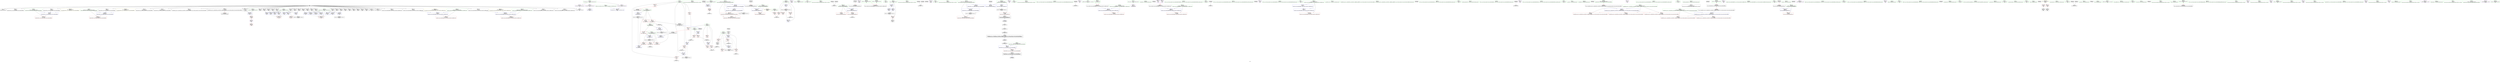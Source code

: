 digraph "SVFG" {
	label="SVFG";

	Node0x5613bb150f20 [shape=record,color=grey,label="{NodeID: 0\nNullPtr}"];
	Node0x5613bb150f20 -> Node0x5613bb341fe0[style=solid];
	Node0x5613bb150f20 -> Node0x5613bb3420e0[style=solid];
	Node0x5613bb150f20 -> Node0x5613bb346ca0[style=solid];
	Node0x5613bb150f20 -> Node0x5613bb346d70[style=solid];
	Node0x5613bb150f20 -> Node0x5613bb346e40[style=solid];
	Node0x5613bb150f20 -> Node0x5613bb346f10[style=solid];
	Node0x5613bb150f20 -> Node0x5613bb346fe0[style=solid];
	Node0x5613bb150f20 -> Node0x5613bb3470b0[style=solid];
	Node0x5613bb150f20 -> Node0x5613bb347180[style=solid];
	Node0x5613bb150f20 -> Node0x5613bb347250[style=solid];
	Node0x5613bb150f20 -> Node0x5613bb347320[style=solid];
	Node0x5613bb150f20 -> Node0x5613bb3473f0[style=solid];
	Node0x5613bb150f20 -> Node0x5613bb3474c0[style=solid];
	Node0x5613bb150f20 -> Node0x5613bb347590[style=solid];
	Node0x5613bb150f20 -> Node0x5613bb347660[style=solid];
	Node0x5613bb150f20 -> Node0x5613bb347730[style=solid];
	Node0x5613bb150f20 -> Node0x5613bb347800[style=solid];
	Node0x5613bb150f20 -> Node0x5613bb3478d0[style=solid];
	Node0x5613bb150f20 -> Node0x5613bb3479a0[style=solid];
	Node0x5613bb150f20 -> Node0x5613bb347a70[style=solid];
	Node0x5613bb150f20 -> Node0x5613bb347b40[style=solid];
	Node0x5613bb150f20 -> Node0x5613bb347c10[style=solid];
	Node0x5613bb150f20 -> Node0x5613bb347ce0[style=solid];
	Node0x5613bb150f20 -> Node0x5613bb347db0[style=solid];
	Node0x5613bb150f20 -> Node0x5613bb347e80[style=solid];
	Node0x5613bb150f20 -> Node0x5613bb347f50[style=solid];
	Node0x5613bb150f20 -> Node0x5613bb348020[style=solid];
	Node0x5613bb150f20 -> Node0x5613bb3480f0[style=solid];
	Node0x5613bb150f20 -> Node0x5613bb3481c0[style=solid];
	Node0x5613bb150f20 -> Node0x5613bb348290[style=solid];
	Node0x5613bb150f20 -> Node0x5613bb348360[style=solid];
	Node0x5613bb150f20 -> Node0x5613bb348430[style=solid];
	Node0x5613bb150f20 -> Node0x5613bb348500[style=solid];
	Node0x5613bb150f20 -> Node0x5613bb3485d0[style=solid];
	Node0x5613bb150f20 -> Node0x5613bb3486a0[style=solid];
	Node0x5613bb150f20 -> Node0x5613bb348770[style=solid];
	Node0x5613bb150f20 -> Node0x5613bb348840[style=solid];
	Node0x5613bb150f20 -> Node0x5613bb34f420[style=solid];
	Node0x5613bb351260 [shape=record,color=blue,label="{NodeID: 277\n346\<--498\nexn.slot\<--\nmain\n}"];
	Node0x5613bb351260 -> Node0x5613bb346300[style=dashed];
	Node0x5613bb351260 -> Node0x5613bb36d040[style=dashed];
	Node0x5613bb344de0 [shape=record,color=red,label="{NodeID: 194\n103\<--76\n\<--d\n_Z5solvev\n}"];
	Node0x5613bb344de0 -> Node0x5613bb35d3d0[style=solid];
	Node0x5613bb341ee0 [shape=record,color=green,label="{NodeID: 111\n44\<--643\n_GLOBAL__sub_I_yeputons_0_0.cpp\<--_GLOBAL__sub_I_yeputons_0_0.cpp_field_insensitive\n}"];
	Node0x5613bb341ee0 -> Node0x5613bb34f320[style=solid];
	Node0x5613bb33fe60 [shape=record,color=green,label="{NodeID: 28\n182\<--1\n\<--dummyObj\nCan only get source location for instruction, argument, global var or function.}"];
	Node0x5613bb35e150 [shape=record,color=grey,label="{NodeID: 471\n376 = cmp(375, 85, )\n}"];
	Node0x5613bb3464a0 [shape=record,color=red,label="{NodeID: 222\n522\<--348\nsel\<--ehselector.slot\nmain\n}"];
	Node0x5613bb3480f0 [shape=record,color=black,label="{NodeID: 139\n497\<--3\n\<--dummyVal\nmain\n}"];
	Node0x5613bb342860 [shape=record,color=green,label="{NodeID: 56\n212\<--213\ncleanup.cond\<--cleanup.cond_field_insensitive\n_Z8endsWithNSt7__cxx1112basic_stringIcSt11char_traitsIcESaIcEEES4_\n}"];
	Node0x5613bb342860 -> Node0x5613bb345870[style=solid];
	Node0x5613bb342860 -> Node0x5613bb345940[style=solid];
	Node0x5613bb342860 -> Node0x5613bb34fe10[style=solid];
	Node0x5613bb342860 -> Node0x5613bb34ffb0[style=solid];
	Node0x5613bb38b0e0 [shape=record,color=black,label="{NodeID: 582\n299 = PHI()\n|{<s0>25}}"];
	Node0x5613bb38b0e0:s0 -> Node0x5613bb387030[style=solid,color=red];
	Node0x5613bb372a40 [shape=record,color=black,label="{NodeID: 499\nMR_44V_3 = PHI(MR_44V_4, MR_44V_2, )\npts\{365 \}\n}"];
	Node0x5613bb372a40 -> Node0x5613bb346640[style=dashed];
	Node0x5613bb372a40 -> Node0x5613bb346710[style=dashed];
	Node0x5613bb372a40 -> Node0x5613bb3467e0[style=dashed];
	Node0x5613bb372a40 -> Node0x5613bb3514d0[style=dashed];
	Node0x5613bb34fc70 [shape=record,color=blue,label="{NodeID: 250\n171\<--188\n__m.addr\<--\n_ZSt5__gcdIxET_S0_S0_\n}"];
	Node0x5613bb34fc70 -> Node0x5613bb36f340[style=dashed];
	Node0x5613bb3497e0 [shape=record,color=purple,label="{NodeID: 167\n125\<--16\n\<--.str.3\n_Z5solvev\n}"];
	Node0x5613bb344160 [shape=record,color=green,label="{NodeID: 84\n356\<--357\nref.tmp13\<--ref.tmp13_field_insensitive\nmain\n}"];
	Node0x5613bb150fb0 [shape=record,color=green,label="{NodeID: 1\n7\<--1\n__dso_handle\<--dummyObj\nGlob }"];
	Node0x5613bb351330 [shape=record,color=blue,label="{NodeID: 278\n348\<--500\nehselector.slot\<--\nmain\n}"];
	Node0x5613bb351330 -> Node0x5613bb36da40[style=dashed];
	Node0x5613bb344eb0 [shape=record,color=red,label="{NodeID: 195\n107\<--76\n\<--d\n_Z5solvev\n}"];
	Node0x5613bb344eb0 -> Node0x5613bb35d550[style=solid];
	Node0x5613bb341fe0 [shape=record,color=black,label="{NodeID: 112\n2\<--3\ndummyVal\<--dummyVal\n}"];
	Node0x5613bb33ff20 [shape=record,color=green,label="{NodeID: 29\n226\<--1\n\<--dummyObj\nCan only get source location for instruction, argument, global var or function.}"];
	Node0x5613bb35e2d0 [shape=record,color=grey,label="{NodeID: 472\n224 = cmp(220, 223, )\n}"];
	Node0x5613bb346570 [shape=record,color=red,label="{NodeID: 223\n489\<--362\n\<--TC\nmain\n}"];
	Node0x5613bb346570 -> Node0x5613bb35e750[style=solid];
	Node0x5613bb3481c0 [shape=record,color=black,label="{NodeID: 140\n498\<--3\n\<--dummyVal\nmain\n}"];
	Node0x5613bb3481c0 -> Node0x5613bb351260[style=solid];
	Node0x5613bb342930 [shape=record,color=green,label="{NodeID: 57\n214\<--215\nexn.slot\<--exn.slot_field_insensitive\n_Z8endsWithNSt7__cxx1112basic_stringIcSt11char_traitsIcESaIcEEES4_\n}"];
	Node0x5613bb342930 -> Node0x5613bb345a10[style=solid];
	Node0x5613bb342930 -> Node0x5613bb350220[style=solid];
	Node0x5613bb38b1e0 [shape=record,color=black,label="{NodeID: 583\n301 = PHI()\n|{<s0>25}}"];
	Node0x5613bb38b1e0:s0 -> Node0x5613bb38cf70[style=solid,color=red];
	Node0x5613bb34fd40 [shape=record,color=blue,label="{NodeID: 251\n173\<--190\n__n.addr\<--\n_ZSt5__gcdIxET_S0_S0_\n}"];
	Node0x5613bb34fd40 -> Node0x5613bb36fd40[style=dashed];
	Node0x5613bb3498b0 [shape=record,color=purple,label="{NodeID: 168\n147\<--18\n\<--.str.4\n_Z5solvev\n}"];
	Node0x5613bb344230 [shape=record,color=green,label="{NodeID: 85\n358\<--359\nref.tmp18\<--ref.tmp18_field_insensitive\nmain\n|{<s0>46}}"];
	Node0x5613bb344230:s0 -> Node0x5613bb38d3f0[style=solid,color=red];
	Node0x5613bb32ad40 [shape=record,color=green,label="{NodeID: 2\n8\<--1\n.str\<--dummyObj\nGlob }"];
	Node0x5613bb351400 [shape=record,color=blue,label="{NodeID: 279\n336\<--460\nretval\<--\nmain\n}"];
	Node0x5613bb351400 -> Node0x5613bb36d540[style=dashed];
	Node0x5613bb344f80 [shape=record,color=red,label="{NodeID: 196\n119\<--78\n\<--k\n_Z5solvev\n}"];
	Node0x5613bb344f80 -> Node0x5613bb348ae0[style=solid];
	Node0x5613bb3420e0 [shape=record,color=black,label="{NodeID: 113\n260\<--3\n\<--dummyVal\n_Z8endsWithNSt7__cxx1112basic_stringIcSt11char_traitsIcESaIcEEES4_\n}"];
	Node0x5613bb340020 [shape=record,color=green,label="{NodeID: 30\n411\<--1\n\<--dummyObj\nCan only get source location for instruction, argument, global var or function.}"];
	Node0x5613bb35e450 [shape=record,color=grey,label="{NodeID: 473\n292 = cmp(287, 291, )\n}"];
	Node0x5613bb346640 [shape=record,color=red,label="{NodeID: 224\n488\<--364\n\<--TN\nmain\n}"];
	Node0x5613bb346640 -> Node0x5613bb35e750[style=solid];
	Node0x5613bb348290 [shape=record,color=black,label="{NodeID: 141\n500\<--3\n\<--dummyVal\nmain\n}"];
	Node0x5613bb348290 -> Node0x5613bb351330[style=solid];
	Node0x5613bb342a00 [shape=record,color=green,label="{NodeID: 58\n216\<--217\nehselector.slot\<--ehselector.slot_field_insensitive\n_Z8endsWithNSt7__cxx1112basic_stringIcSt11char_traitsIcESaIcEEES4_\n}"];
	Node0x5613bb342a00 -> Node0x5613bb345ae0[style=solid];
	Node0x5613bb342a00 -> Node0x5613bb3502f0[style=solid];
	Node0x5613bb38b2b0 [shape=record,color=black,label="{NodeID: 584\n381 = PHI()\n}"];
	Node0x5613bb34fe10 [shape=record,color=blue,label="{NodeID: 252\n212\<--226\ncleanup.cond\<--\n_Z8endsWithNSt7__cxx1112basic_stringIcSt11char_traitsIcESaIcEEES4_\n}"];
	Node0x5613bb34fe10 -> Node0x5613bb34ffb0[style=dashed];
	Node0x5613bb34fe10 -> Node0x5613bb372040[style=dashed];
	Node0x5613bb349980 [shape=record,color=purple,label="{NodeID: 169\n155\<--20\n\<--.str.5\n_Z5solvev\n}"];
	Node0x5613bb344300 [shape=record,color=green,label="{NodeID: 86\n360\<--361\nref.tmp25\<--ref.tmp25_field_insensitive\nmain\n|{<s0>50}}"];
	Node0x5613bb344300:s0 -> Node0x5613bb38d3f0[style=solid,color=red];
	Node0x5613bb32add0 [shape=record,color=green,label="{NodeID: 3\n10\<--1\n.str.1\<--dummyObj\nGlob }"];
	Node0x5613bb3514d0 [shape=record,color=blue,label="{NodeID: 280\n364\<--514\nTN\<--inc\nmain\n}"];
	Node0x5613bb3514d0 -> Node0x5613bb372a40[style=dashed];
	Node0x5613bb345050 [shape=record,color=red,label="{NodeID: 197\n134\<--78\n\<--k\n_Z5solvev\n}"];
	Node0x5613bb345050 -> Node0x5613bb35d850[style=solid];
	Node0x5613bb346ca0 [shape=record,color=black,label="{NodeID: 114\n261\<--3\n\<--dummyVal\n_Z8endsWithNSt7__cxx1112basic_stringIcSt11char_traitsIcESaIcEEES4_\n}"];
	Node0x5613bb346ca0 -> Node0x5613bb350220[style=solid];
	Node0x5613bb340120 [shape=record,color=green,label="{NodeID: 31\n460\<--1\n\<--dummyObj\nCan only get source location for instruction, argument, global var or function.}"];
	Node0x5613bb35e5d0 [shape=record,color=grey,label="{NodeID: 474\n143 = cmp(142, 144, )\n}"];
	Node0x5613bb346710 [shape=record,color=red,label="{NodeID: 225\n492\<--364\n\<--TN\nmain\n}"];
	Node0x5613bb348360 [shape=record,color=black,label="{NodeID: 142\n523\<--3\nlpad.val\<--dummyVal\nmain\n}"];
	Node0x5613bb342ad0 [shape=record,color=green,label="{NodeID: 59\n218\<--219\ncleanup.cond5\<--cleanup.cond5_field_insensitive\n_Z8endsWithNSt7__cxx1112basic_stringIcSt11char_traitsIcESaIcEEES4_\n}"];
	Node0x5613bb342ad0 -> Node0x5613bb345bb0[style=solid];
	Node0x5613bb342ad0 -> Node0x5613bb34fee0[style=solid];
	Node0x5613bb342ad0 -> Node0x5613bb350080[style=solid];
	Node0x5613bb38b380 [shape=record,color=black,label="{NodeID: 585\n404 = PHI(203, )\n}"];
	Node0x5613bb373940 [shape=record,color=black,label="{NodeID: 502\nMR_56V_3 = PHI(MR_56V_4, MR_56V_2, )\npts\{604 \}\n}"];
	Node0x5613bb373940 -> Node0x5613bb34ee40[style=dashed];
	Node0x5613bb34fee0 [shape=record,color=blue,label="{NodeID: 253\n218\<--226\ncleanup.cond5\<--\n_Z8endsWithNSt7__cxx1112basic_stringIcSt11char_traitsIcESaIcEEES4_\n}"];
	Node0x5613bb34fee0 -> Node0x5613bb350080[style=dashed];
	Node0x5613bb34fee0 -> Node0x5613bb372540[style=dashed];
	Node0x5613bb349a50 [shape=record,color=purple,label="{NodeID: 170\n370\<--22\n\<--.str.6\nmain\n}"];
	Node0x5613bb3443d0 [shape=record,color=green,label="{NodeID: 87\n362\<--363\nTC\<--TC_field_insensitive\nmain\n}"];
	Node0x5613bb3443d0 -> Node0x5613bb346570[style=solid];
	Node0x5613bb32ae60 [shape=record,color=green,label="{NodeID: 4\n12\<--1\n.str.2\<--dummyObj\nGlob }"];
	Node0x5613bb3515a0 [shape=record,color=blue,label="{NodeID: 281\n336\<--144\nretval\<--\nmain\n}"];
	Node0x5613bb3515a0 -> Node0x5613bb36d540[style=dashed];
	Node0x5613bb345120 [shape=record,color=red,label="{NodeID: 198\n142\<--78\n\<--k\n_Z5solvev\n}"];
	Node0x5613bb345120 -> Node0x5613bb35e5d0[style=solid];
	Node0x5613bb346d70 [shape=record,color=black,label="{NodeID: 115\n263\<--3\n\<--dummyVal\n_Z8endsWithNSt7__cxx1112basic_stringIcSt11char_traitsIcESaIcEEES4_\n}"];
	Node0x5613bb346d70 -> Node0x5613bb3502f0[style=solid];
	Node0x5613bb340220 [shape=record,color=green,label="{NodeID: 32\n467\<--1\n\<--dummyObj\nCan only get source location for instruction, argument, global var or function.}"];
	Node0x5613bb35e750 [shape=record,color=grey,label="{NodeID: 475\n490 = cmp(488, 489, )\n}"];
	Node0x5613bb3467e0 [shape=record,color=red,label="{NodeID: 226\n513\<--364\n\<--TN\nmain\n}"];
	Node0x5613bb3467e0 -> Node0x5613bb35d250[style=solid];
	Node0x5613bb348430 [shape=record,color=black,label="{NodeID: 143\n524\<--3\nlpad.val40\<--dummyVal\nmain\n}"];
	Node0x5613bb342ba0 [shape=record,color=green,label="{NodeID: 60\n221\<--222\n_ZNKSt7__cxx1112basic_stringIcSt11char_traitsIcESaIcEE6lengthEv\<--_ZNKSt7__cxx1112basic_stringIcSt11char_traitsIcESaIcEE6lengthEv_field_insensitive\n}"];
	Node0x5613bb38b490 [shape=record,color=black,label="{NodeID: 586\n409 = PHI()\n}"];
	Node0x5613bb38b490 -> Node0x5613bb35cf50[style=solid];
	Node0x5613bb34ffb0 [shape=record,color=blue,label="{NodeID: 254\n212\<--113\ncleanup.cond\<--\n_Z8endsWithNSt7__cxx1112basic_stringIcSt11char_traitsIcESaIcEEES4_\n}"];
	Node0x5613bb34ffb0 -> Node0x5613bb345940[style=dashed];
	Node0x5613bb34ffb0 -> Node0x5613bb372040[style=dashed];
	Node0x5613bb349b20 [shape=record,color=purple,label="{NodeID: 171\n402\<--24\n\<--.str.7\nmain\n}"];
	Node0x5613bb3444a0 [shape=record,color=green,label="{NodeID: 88\n364\<--365\nTN\<--TN_field_insensitive\nmain\n}"];
	Node0x5613bb3444a0 -> Node0x5613bb346640[style=solid];
	Node0x5613bb3444a0 -> Node0x5613bb346710[style=solid];
	Node0x5613bb3444a0 -> Node0x5613bb3467e0[style=solid];
	Node0x5613bb3444a0 -> Node0x5613bb351190[style=solid];
	Node0x5613bb3444a0 -> Node0x5613bb3514d0[style=solid];
	Node0x5613bb32b6f0 [shape=record,color=green,label="{NodeID: 5\n14\<--1\n__PRETTY_FUNCTION__._Z5solvev\<--dummyObj\nGlob }"];
	Node0x5613bb351670 [shape=record,color=blue,label="{NodeID: 282\n552\<--550\n__lhs.addr\<--__lhs\n_ZStplIcSt11char_traitsIcESaIcEENSt7__cxx1112basic_stringIT_T0_T1_EERKS8_PKS5_\n}"];
	Node0x5613bb351670 -> Node0x5613bb346980[style=dashed];
	Node0x5613bb3451f0 [shape=record,color=red,label="{NodeID: 199\n154\<--78\n\<--k\n_Z5solvev\n}"];
	Node0x5613bb346e40 [shape=record,color=black,label="{NodeID: 116\n272\<--3\nlpad.val\<--dummyVal\n_Z8endsWithNSt7__cxx1112basic_stringIcSt11char_traitsIcESaIcEEES4_\n}"];
	Node0x5613bb340320 [shape=record,color=green,label="{NodeID: 33\n4\<--6\n_ZStL8__ioinit\<--_ZStL8__ioinit_field_insensitive\nGlob }"];
	Node0x5613bb340320 -> Node0x5613bb349160[style=solid];
	Node0x5613bb35e8d0 [shape=record,color=grey,label="{NodeID: 476\n132 = cmp(131, 122, )\n}"];
	Node0x5613bb3468b0 [shape=record,color=red,label="{NodeID: 227\n380\<--379\n\<--arrayidx\nmain\n}"];
	Node0x5613bb348500 [shape=record,color=black,label="{NodeID: 144\n574\<--3\n\<--dummyVal\n_ZStplIcSt11char_traitsIcESaIcEENSt7__cxx1112basic_stringIT_T0_T1_EERKS8_PKS5_\n}"];
	Node0x5613bb342ca0 [shape=record,color=green,label="{NodeID: 61\n233\<--234\n_ZNSaIcEC1Ev\<--_ZNSaIcEC1Ev_field_insensitive\n}"];
	Node0x5613bb38b590 [shape=record,color=black,label="{NodeID: 587\n415 = PHI()\n}"];
	Node0x5613bb350080 [shape=record,color=blue,label="{NodeID: 255\n218\<--113\ncleanup.cond5\<--\n_Z8endsWithNSt7__cxx1112basic_stringIcSt11char_traitsIcESaIcEEES4_\n}"];
	Node0x5613bb350080 -> Node0x5613bb372540[style=dashed];
	Node0x5613bb349bf0 [shape=record,color=purple,label="{NodeID: 172\n436\<--24\n\<--.str.7\nmain\n|{<s0>46}}"];
	Node0x5613bb349bf0:s0 -> Node0x5613bb38d900[style=solid,color=red];
	Node0x5613bb344570 [shape=record,color=green,label="{NodeID: 89\n372\<--373\n_ZNSt7__cxx1112basic_stringIcSt11char_traitsIcESaIcEEC1EPKcRKS3_\<--_ZNSt7__cxx1112basic_stringIcSt11char_traitsIcESaIcEEC1EPKcRKS3__field_insensitive\n}"];
	Node0x5613bb32b780 [shape=record,color=green,label="{NodeID: 6\n16\<--1\n.str.3\<--dummyObj\nGlob }"];
	Node0x5613bb351740 [shape=record,color=blue,label="{NodeID: 283\n554\<--551\n__rhs.addr\<--__rhs\n_ZStplIcSt11char_traitsIcESaIcEENSt7__cxx1112basic_stringIT_T0_T1_EERKS8_PKS5_\n}"];
	Node0x5613bb351740 -> Node0x5613bb346a50[style=dashed];
	Node0x5613bb3452c0 [shape=record,color=red,label="{NodeID: 200\n184\<--171\n\<--__m.addr\n_ZSt5__gcdIxET_S0_S0_\n}"];
	Node0x5613bb3452c0 -> Node0x5613bb35cdd0[style=solid];
	Node0x5613bb346f10 [shape=record,color=black,label="{NodeID: 117\n273\<--3\nlpad.val13\<--dummyVal\n_Z8endsWithNSt7__cxx1112basic_stringIcSt11char_traitsIcESaIcEEES4_\n}"];
	Node0x5613bb340420 [shape=record,color=green,label="{NodeID: 34\n42\<--46\nllvm.global_ctors\<--llvm.global_ctors_field_insensitive\nGlob }"];
	Node0x5613bb340420 -> Node0x5613bb34a270[style=solid];
	Node0x5613bb340420 -> Node0x5613bb34a370[style=solid];
	Node0x5613bb340420 -> Node0x5613bb34a470[style=solid];
	Node0x5613bb35ea50 [shape=record,color=grey,label="{NodeID: 477\n84 = cmp(81, 85, )\n}"];
	Node0x5613bb346980 [shape=record,color=red,label="{NodeID: 228\n565\<--552\n\<--__lhs.addr\n_ZStplIcSt11char_traitsIcESaIcEENSt7__cxx1112basic_stringIT_T0_T1_EERKS8_PKS5_\n}"];
	Node0x5613bb3485d0 [shape=record,color=black,label="{NodeID: 145\n575\<--3\n\<--dummyVal\n_ZStplIcSt11char_traitsIcESaIcEENSt7__cxx1112basic_stringIT_T0_T1_EERKS8_PKS5_\n}"];
	Node0x5613bb3485d0 -> Node0x5613bb3519b0[style=solid];
	Node0x5613bb342da0 [shape=record,color=green,label="{NodeID: 62\n237\<--238\n_ZNSt7__cxx1112basic_stringIcSt11char_traitsIcESaIcEEC1ERKS4_mRKS3_\<--_ZNSt7__cxx1112basic_stringIcSt11char_traitsIcESaIcEEC1ERKS4_mRKS3__field_insensitive\n}"];
	Node0x5613bb38b660 [shape=record,color=black,label="{NodeID: 588\n440 = PHI()\n}"];
	Node0x5613bb350150 [shape=record,color=blue,label="{NodeID: 256\n206\<--244\nretval\<--\n_Z8endsWithNSt7__cxx1112basic_stringIcSt11char_traitsIcESaIcEEES4_\n}"];
	Node0x5613bb350150 -> Node0x5613bb3457a0[style=dashed];
	Node0x5613bb349cc0 [shape=record,color=purple,label="{NodeID: 173\n444\<--26\n\<--.str.8\nmain\n}"];
	Node0x5613bb344670 [shape=record,color=green,label="{NodeID: 90\n382\<--383\n_ZNSt7__cxx1112basic_stringIcSt11char_traitsIcESaIcEEaSEPKc\<--_ZNSt7__cxx1112basic_stringIcSt11char_traitsIcESaIcEEaSEPKc_field_insensitive\n}"];
	Node0x5613bb32b810 [shape=record,color=green,label="{NodeID: 7\n18\<--1\n.str.4\<--dummyObj\nGlob }"];
	Node0x5613bb351810 [shape=record,color=blue,label="{NodeID: 284\n556\<--226\nnrvo\<--\n_ZStplIcSt11char_traitsIcESaIcEENSt7__cxx1112basic_stringIT_T0_T1_EERKS8_PKS5_\n}"];
	Node0x5613bb351810 -> Node0x5613bb3518e0[style=dashed];
	Node0x5613bb345390 [shape=record,color=red,label="{NodeID: 201\n193\<--171\n\<--__m.addr\n_ZSt5__gcdIxET_S0_S0_\n}"];
	Node0x5613bb345390 -> Node0x5613bb348bb0[style=solid];
	Node0x5613bb346fe0 [shape=record,color=black,label="{NodeID: 118\n310\<--3\n\<--dummyVal\n_ZSteqIcEN9__gnu_cxx11__enable_ifIXsr9__is_charIT_EE7__valueEbE6__typeERKNSt7__cxx1112basic_stringIS2_St11char_traitsIS2_ESaIS2_EEESC_\n}"];
	Node0x5613bb340520 [shape=record,color=green,label="{NodeID: 35\n47\<--48\n__cxx_global_var_init\<--__cxx_global_var_init_field_insensitive\n}"];
	Node0x5613bb35ebd0 [shape=record,color=grey,label="{NodeID: 478\n123 = cmp(118, 121, )\n}"];
	Node0x5613bb346a50 [shape=record,color=red,label="{NodeID: 229\n567\<--554\n\<--__rhs.addr\n_ZStplIcSt11char_traitsIcESaIcEENSt7__cxx1112basic_stringIT_T0_T1_EERKS8_PKS5_\n}"];
	Node0x5613bb3486a0 [shape=record,color=black,label="{NodeID: 146\n577\<--3\n\<--dummyVal\n_ZStplIcSt11char_traitsIcESaIcEENSt7__cxx1112basic_stringIT_T0_T1_EERKS8_PKS5_\n}"];
	Node0x5613bb3486a0 -> Node0x5613bb351a80[style=solid];
	Node0x5613bb342ea0 [shape=record,color=green,label="{NodeID: 63\n241\<--242\n_ZSteqIcEN9__gnu_cxx11__enable_ifIXsr9__is_charIT_EE7__valueEbE6__typeERKNSt7__cxx1112basic_stringIS2_St11char_traitsIS2_ESaIS2_EEESC_\<--_ZSteqIcEN9__gnu_cxx11__enable_ifIXsr9__is_charIT_EE7__valueEbE6__typeERKNSt7__cxx1112basic_stringIS2_St11char_traitsIS2_ESaIS2_EEESC__field_insensitive\n}"];
	Node0x5613bb38b790 [shape=record,color=black,label="{NodeID: 589\n451 = PHI()\n}"];
	Node0x5613bb350220 [shape=record,color=blue,label="{NodeID: 257\n214\<--261\nexn.slot\<--\n_Z8endsWithNSt7__cxx1112basic_stringIcSt11char_traitsIcESaIcEEES4_\n}"];
	Node0x5613bb350220 -> Node0x5613bb345a10[style=dashed];
	Node0x5613bb349d90 [shape=record,color=purple,label="{NodeID: 174\n449\<--29\n\<--.str.9\nmain\n|{<s0>50}}"];
	Node0x5613bb349d90:s0 -> Node0x5613bb38d900[style=solid,color=red];
	Node0x5613bb344770 [shape=record,color=green,label="{NodeID: 91\n399\<--400\n_ZNSt7__cxx1112basic_stringIcSt11char_traitsIcESaIcEEC1ERKS4_\<--_ZNSt7__cxx1112basic_stringIcSt11char_traitsIcESaIcEEC1ERKS4__field_insensitive\n}"];
	Node0x5613bb32b8a0 [shape=record,color=green,label="{NodeID: 8\n20\<--1\n.str.5\<--dummyObj\nGlob }"];
	Node0x5613bb3518e0 [shape=record,color=blue,label="{NodeID: 285\n556\<--113\nnrvo\<--\n_ZStplIcSt11char_traitsIcESaIcEENSt7__cxx1112basic_stringIT_T0_T1_EERKS8_PKS5_\n}"];
	Node0x5613bb3518e0 -> Node0x5613bb346b20[style=dashed];
	Node0x5613bb345460 [shape=record,color=red,label="{NodeID: 202\n180\<--173\n\<--__n.addr\n_ZSt5__gcdIxET_S0_S0_\n}"];
	Node0x5613bb345460 -> Node0x5613bb35dfd0[style=solid];
	Node0x5613bb3470b0 [shape=record,color=black,label="{NodeID: 119\n311\<--3\n\<--dummyVal\n_ZSteqIcEN9__gnu_cxx11__enable_ifIXsr9__is_charIT_EE7__valueEbE6__typeERKNSt7__cxx1112basic_stringIS2_St11char_traitsIS2_ESaIS2_EEESC_\n|{<s0>26}}"];
	Node0x5613bb3470b0:s0 -> Node0x5613bb38dd70[style=solid,color=red];
	Node0x5613bb340620 [shape=record,color=green,label="{NodeID: 36\n51\<--52\n_ZNSt8ios_base4InitC1Ev\<--_ZNSt8ios_base4InitC1Ev_field_insensitive\n}"];
	Node0x5613bb346b20 [shape=record,color=red,label="{NodeID: 230\n572\<--556\nnrvo.val\<--nrvo\n_ZStplIcSt11char_traitsIcESaIcEENSt7__cxx1112basic_stringIT_T0_T1_EERKS8_PKS5_\n}"];
	Node0x5613bb348770 [shape=record,color=black,label="{NodeID: 147\n586\<--3\nlpad.val\<--dummyVal\n_ZStplIcSt11char_traitsIcESaIcEENSt7__cxx1112basic_stringIT_T0_T1_EERKS8_PKS5_\n}"];
	Node0x5613bb342fa0 [shape=record,color=green,label="{NodeID: 64\n249\<--250\n_ZNSt7__cxx1112basic_stringIcSt11char_traitsIcESaIcEED1Ev\<--_ZNSt7__cxx1112basic_stringIcSt11char_traitsIcESaIcEED1Ev_field_insensitive\n}"];
	Node0x5613bb38c940 [shape=record,color=black,label="{NodeID: 590\n458 = PHI()\n}"];
	Node0x5613bb38c940 -> Node0x5613bb35dcd0[style=solid];
	Node0x5613bb3502f0 [shape=record,color=blue,label="{NodeID: 258\n216\<--263\nehselector.slot\<--\n_Z8endsWithNSt7__cxx1112basic_stringIcSt11char_traitsIcESaIcEEES4_\n}"];
	Node0x5613bb3502f0 -> Node0x5613bb345ae0[style=dashed];
	Node0x5613bb349e60 [shape=record,color=purple,label="{NodeID: 175\n453\<--31\n\<--.str.10\nmain\n}"];
	Node0x5613bb344870 [shape=record,color=green,label="{NodeID: 92\n413\<--414\n_ZNSt7__cxx1112basic_stringIcSt11char_traitsIcESaIcEEC1ERKS4_mm\<--_ZNSt7__cxx1112basic_stringIcSt11char_traitsIcESaIcEEC1ERKS4_mm_field_insensitive\n}"];
	Node0x5613bb32b930 [shape=record,color=green,label="{NodeID: 9\n22\<--1\n.str.6\<--dummyObj\nGlob }"];
	Node0x5613bb3519b0 [shape=record,color=blue,label="{NodeID: 286\n558\<--575\nexn.slot\<--\n_ZStplIcSt11char_traitsIcESaIcEENSt7__cxx1112basic_stringIT_T0_T1_EERKS8_PKS5_\n}"];
	Node0x5613bb3519b0 -> Node0x5613bb34ece0[style=dashed];
	Node0x5613bb345530 [shape=record,color=red,label="{NodeID: 203\n185\<--173\n\<--__n.addr\n_ZSt5__gcdIxET_S0_S0_\n}"];
	Node0x5613bb345530 -> Node0x5613bb35cdd0[style=solid];
	Node0x5613bb347180 [shape=record,color=black,label="{NodeID: 120\n335\<--3\nargv\<--dummyVal\nmain\n1st arg main }"];
	Node0x5613bb347180 -> Node0x5613bb350700[style=solid];
	Node0x5613bb340720 [shape=record,color=green,label="{NodeID: 37\n57\<--58\n__cxa_atexit\<--__cxa_atexit_field_insensitive\n}"];
	Node0x5613bb34ece0 [shape=record,color=red,label="{NodeID: 231\n584\<--558\nexn\<--exn.slot\n_ZStplIcSt11char_traitsIcESaIcEENSt7__cxx1112basic_stringIT_T0_T1_EERKS8_PKS5_\n}"];
	Node0x5613bb348840 [shape=record,color=black,label="{NodeID: 148\n587\<--3\nlpad.val1\<--dummyVal\n_ZStplIcSt11char_traitsIcESaIcEENSt7__cxx1112basic_stringIT_T0_T1_EERKS8_PKS5_\n}"];
	Node0x5613bb3430a0 [shape=record,color=green,label="{NodeID: 65\n255\<--256\n_ZNSaIcED1Ev\<--_ZNSaIcED1Ev_field_insensitive\n}"];
	Node0x5613bb38caa0 [shape=record,color=black,label="{NodeID: 591\n494 = PHI()\n}"];
	Node0x5613bb3503c0 [shape=record,color=blue,label="{NodeID: 259\n280\<--278\n__lhs.addr\<--__lhs\n_ZSteqIcEN9__gnu_cxx11__enable_ifIXsr9__is_charIT_EE7__valueEbE6__typeERKNSt7__cxx1112basic_stringIS2_St11char_traitsIS2_ESaIS2_EEESC_\n}"];
	Node0x5613bb3503c0 -> Node0x5613bb345c80[style=dashed];
	Node0x5613bb3503c0 -> Node0x5613bb345d50[style=dashed];
	Node0x5613bb3503c0 -> Node0x5613bb345e20[style=dashed];
	Node0x5613bb349f30 [shape=record,color=purple,label="{NodeID: 176\n457\<--34\n\<--.str.11\nmain\n}"];
	Node0x5613bb344970 [shape=record,color=green,label="{NodeID: 93\n416\<--417\n_ZNSt7__cxx1112basic_stringIcSt11char_traitsIcESaIcEEaSEOS4_\<--_ZNSt7__cxx1112basic_stringIcSt11char_traitsIcESaIcEEaSEOS4__field_insensitive\n}"];
	Node0x5613bb32b9c0 [shape=record,color=green,label="{NodeID: 10\n24\<--1\n.str.7\<--dummyObj\nGlob }"];
	Node0x5613bb351a80 [shape=record,color=blue,label="{NodeID: 287\n560\<--577\nehselector.slot\<--\n_ZStplIcSt11char_traitsIcESaIcEENSt7__cxx1112basic_stringIT_T0_T1_EERKS8_PKS5_\n}"];
	Node0x5613bb351a80 -> Node0x5613bb34ed70[style=dashed];
	Node0x5613bb345600 [shape=record,color=red,label="{NodeID: 204\n188\<--173\n\<--__n.addr\n_ZSt5__gcdIxET_S0_S0_\n}"];
	Node0x5613bb345600 -> Node0x5613bb34fc70[style=solid];
	Node0x5613bb347250 [shape=record,color=black,label="{NodeID: 121\n385\<--3\n\<--dummyVal\nmain\n}"];
	Node0x5613bb340820 [shape=record,color=green,label="{NodeID: 38\n56\<--62\n_ZNSt8ios_base4InitD1Ev\<--_ZNSt8ios_base4InitD1Ev_field_insensitive\n}"];
	Node0x5613bb340820 -> Node0x5613bb348910[style=solid];
	Node0x5613bb36d040 [shape=record,color=black,label="{NodeID: 481\nMR_38V_3 = PHI(MR_38V_1, MR_38V_2, )\npts\{347 \}\n}"];
	Node0x5613bb34ed70 [shape=record,color=red,label="{NodeID: 232\n585\<--560\nsel\<--ehselector.slot\n_ZStplIcSt11char_traitsIcESaIcEENSt7__cxx1112basic_stringIT_T0_T1_EERKS8_PKS5_\n}"];
	Node0x5613bb348910 [shape=record,color=black,label="{NodeID: 149\n55\<--56\n\<--_ZNSt8ios_base4InitD1Ev\nCan only get source location for instruction, argument, global var or function.}"];
	Node0x5613bb3431a0 [shape=record,color=green,label="{NodeID: 66\n280\<--281\n__lhs.addr\<--__lhs.addr_field_insensitive\n_ZSteqIcEN9__gnu_cxx11__enable_ifIXsr9__is_charIT_EE7__valueEbE6__typeERKNSt7__cxx1112basic_stringIS2_St11char_traitsIS2_ESaIS2_EEESC_\n}"];
	Node0x5613bb3431a0 -> Node0x5613bb345c80[style=solid];
	Node0x5613bb3431a0 -> Node0x5613bb345d50[style=solid];
	Node0x5613bb3431a0 -> Node0x5613bb345e20[style=solid];
	Node0x5613bb3431a0 -> Node0x5613bb3503c0[style=solid];
	Node0x5613bb38cb70 [shape=record,color=black,label="{NodeID: 592\n504 = PHI()\n}"];
	Node0x5613bb350490 [shape=record,color=blue,label="{NodeID: 260\n282\<--279\n__rhs.addr\<--__rhs\n_ZSteqIcEN9__gnu_cxx11__enable_ifIXsr9__is_charIT_EE7__valueEbE6__typeERKNSt7__cxx1112basic_stringIS2_St11char_traitsIS2_ESaIS2_EEESC_\n}"];
	Node0x5613bb350490 -> Node0x5613bb345ef0[style=dashed];
	Node0x5613bb350490 -> Node0x5613bb345fc0[style=dashed];
	Node0x5613bb34a000 [shape=record,color=purple,label="{NodeID: 177\n463\<--36\n\<--.str.12\nmain\n}"];
	Node0x5613bb344a70 [shape=record,color=green,label="{NodeID: 94\n438\<--439\n_ZStplIcSt11char_traitsIcESaIcEENSt7__cxx1112basic_stringIT_T0_T1_EERKS8_PKS5_\<--_ZStplIcSt11char_traitsIcESaIcEENSt7__cxx1112basic_stringIT_T0_T1_EERKS8_PKS5__field_insensitive\n}"];
	Node0x5613bb32ba80 [shape=record,color=green,label="{NodeID: 11\n26\<--1\n.str.8\<--dummyObj\nGlob }"];
	Node0x5613bb351b50 [shape=record,color=blue,label="{NodeID: 288\n605\<--600\n__s1.addr\<--__s1\n_ZNSt11char_traitsIcE7compareEPKcS2_m\n}"];
	Node0x5613bb351b50 -> Node0x5613bb34ef10[style=dashed];
	Node0x5613bb3456d0 [shape=record,color=red,label="{NodeID: 205\n190\<--175\n\<--__t\n_ZSt5__gcdIxET_S0_S0_\n}"];
	Node0x5613bb3456d0 -> Node0x5613bb34fd40[style=solid];
	Node0x5613bb347320 [shape=record,color=black,label="{NodeID: 122\n386\<--3\n\<--dummyVal\nmain\n}"];
	Node0x5613bb347320 -> Node0x5613bb3507d0[style=solid];
	Node0x5613bb340920 [shape=record,color=green,label="{NodeID: 39\n69\<--70\n_Z5solvev\<--_Z5solvev_field_insensitive\n}"];
	Node0x5613bb387c90 [shape=record,color=black,label="{NodeID: 565\n600 = PHI(295, )\n0th arg _ZNSt11char_traitsIcE7compareEPKcS2_m }"];
	Node0x5613bb387c90 -> Node0x5613bb351b50[style=solid];
	Node0x5613bb36d540 [shape=record,color=black,label="{NodeID: 482\nMR_32V_4 = PHI(MR_32V_5, MR_32V_3, )\npts\{337 \}\n}"];
	Node0x5613bb36d540 -> Node0x5613bb346090[style=dashed];
	Node0x5613bb34ee40 [shape=record,color=red,label="{NodeID: 233\n627\<--603\n\<--retval\n_ZNSt11char_traitsIcE7compareEPKcS2_m\n}"];
	Node0x5613bb34ee40 -> Node0x5613bb349090[style=solid];
	Node0x5613bb348a10 [shape=record,color=black,label="{NodeID: 150\n116\<--112\ncast\<--\n_Z5solvev\n}"];
	Node0x5613bb348a10 -> Node0x5613bb34f790[style=solid];
	Node0x5613bb343270 [shape=record,color=green,label="{NodeID: 67\n282\<--283\n__rhs.addr\<--__rhs.addr_field_insensitive\n_ZSteqIcEN9__gnu_cxx11__enable_ifIXsr9__is_charIT_EE7__valueEbE6__typeERKNSt7__cxx1112basic_stringIS2_St11char_traitsIS2_ESaIS2_EEESC_\n}"];
	Node0x5613bb343270 -> Node0x5613bb345ef0[style=solid];
	Node0x5613bb343270 -> Node0x5613bb345fc0[style=solid];
	Node0x5613bb343270 -> Node0x5613bb350490[style=solid];
	Node0x5613bb38cc40 [shape=record,color=black,label="{NodeID: 593\n568 = PHI()\n}"];
	Node0x5613bb374f00 [shape=record,color=yellow,style=double,label="{NodeID: 510\n52V_1 = ENCHI(MR_52V_0)\npts\{559 \}\nFun[_ZStplIcSt11char_traitsIcESaIcEENSt7__cxx1112basic_stringIT_T0_T1_EERKS8_PKS5_]}"];
	Node0x5613bb374f00 -> Node0x5613bb3519b0[style=dashed];
	Node0x5613bb350560 [shape=record,color=blue,label="{NodeID: 261\n336\<--144\nretval\<--\nmain\n}"];
	Node0x5613bb350560 -> Node0x5613bb351400[style=dashed];
	Node0x5613bb350560 -> Node0x5613bb3515a0[style=dashed];
	Node0x5613bb34a0d0 [shape=record,color=purple,label="{NodeID: 178\n465\<--38\n\<--__PRETTY_FUNCTION__.main\nmain\n}"];
	Node0x5613bb344b70 [shape=record,color=green,label="{NodeID: 95\n441\<--442\n_ZNKSt7__cxx1112basic_stringIcSt11char_traitsIcESaIcEE5c_strEv\<--_ZNKSt7__cxx1112basic_stringIcSt11char_traitsIcESaIcEE5c_strEv_field_insensitive\n}"];
	Node0x5613bb32bb40 [shape=record,color=green,label="{NodeID: 12\n28\<--1\nstdin\<--dummyObj\nGlob }"];
	Node0x5613bb35c110 [shape=record,color=black,label="{NodeID: 455\n308 = PHI(226, 306, )\n}"];
	Node0x5613bb35c110 -> Node0x5613bb348d50[style=solid];
	Node0x5613bb351c20 [shape=record,color=blue,label="{NodeID: 289\n607\<--601\n__s2.addr\<--__s2\n_ZNSt11char_traitsIcE7compareEPKcS2_m\n}"];
	Node0x5613bb351c20 -> Node0x5613bb34efe0[style=dashed];
	Node0x5613bb3457a0 [shape=record,color=red,label="{NodeID: 206\n258\<--206\n\<--retval\n_Z8endsWithNSt7__cxx1112basic_stringIcSt11char_traitsIcESaIcEEES4_\n}"];
	Node0x5613bb3457a0 -> Node0x5613bb348c80[style=solid];
	Node0x5613bb3473f0 [shape=record,color=black,label="{NodeID: 123\n388\<--3\n\<--dummyVal\nmain\n}"];
	Node0x5613bb3473f0 -> Node0x5613bb3508a0[style=solid];
	Node0x5613bb340a20 [shape=record,color=green,label="{NodeID: 40\n72\<--73\np\<--p_field_insensitive\n_Z5solvev\n}"];
	Node0x5613bb340a20 -> Node0x5613bb34a7e0[style=solid];
	Node0x5613bb340a20 -> Node0x5613bb34a8b0[style=solid];
	Node0x5613bb340a20 -> Node0x5613bb34a980[style=solid];
	Node0x5613bb340a20 -> Node0x5613bb34aa50[style=solid];
	Node0x5613bb340a20 -> Node0x5613bb34f5f0[style=solid];
	Node0x5613bb340a20 -> Node0x5613bb34f930[style=solid];
	Node0x5613bb387030 [shape=record,color=black,label="{NodeID: 566\n601 = PHI(299, )\n1st arg _ZNSt11char_traitsIcE7compareEPKcS2_m }"];
	Node0x5613bb387030 -> Node0x5613bb351c20[style=solid];
	Node0x5613bb36da40 [shape=record,color=black,label="{NodeID: 483\nMR_40V_3 = PHI(MR_40V_1, MR_40V_2, )\npts\{349 \}\n}"];
	Node0x5613bb34ef10 [shape=record,color=red,label="{NodeID: 234\n619\<--605\n\<--__s1.addr\n_ZNSt11char_traitsIcE7compareEPKcS2_m\n}"];
	Node0x5613bb348ae0 [shape=record,color=black,label="{NodeID: 151\n120\<--119\nsh_prom\<--\n_Z5solvev\n}"];
	Node0x5613bb348ae0 -> Node0x5613bb35d9d0[style=solid];
	Node0x5613bb343340 [shape=record,color=green,label="{NodeID: 68\n288\<--289\n_ZNKSt7__cxx1112basic_stringIcSt11char_traitsIcESaIcEE4sizeEv\<--_ZNKSt7__cxx1112basic_stringIcSt11char_traitsIcESaIcEE4sizeEv_field_insensitive\n}"];
	Node0x5613bb38cd40 [shape=record,color=black,label="{NodeID: 594\n622 = PHI()\n}"];
	Node0x5613bb38cd40 -> Node0x5613bb351e90[style=solid];
	Node0x5613bb350630 [shape=record,color=blue,label="{NodeID: 262\n338\<--334\nargc.addr\<--argc\nmain\n}"];
	Node0x5613bb350630 -> Node0x5613bb346160[style=dashed];
	Node0x5613bb34a1a0 [shape=record,color=purple,label="{NodeID: 179\n493\<--40\n\<--.str.13\nmain\n}"];
	Node0x5613bb341160 [shape=record,color=green,label="{NodeID: 96\n446\<--447\nfreopen\<--freopen_field_insensitive\n}"];
	Node0x5613bb32bc00 [shape=record,color=green,label="{NodeID: 13\n29\<--1\n.str.9\<--dummyObj\nGlob }"];
	Node0x5613bb35c6b0 [shape=record,color=black,label="{NodeID: 456\n244 = PHI(226, 240, )\n}"];
	Node0x5613bb35c6b0 -> Node0x5613bb350150[style=solid];
	Node0x5613bb351cf0 [shape=record,color=blue,label="{NodeID: 290\n609\<--602\n__n.addr\<--__n\n_ZNSt11char_traitsIcE7compareEPKcS2_m\n}"];
	Node0x5613bb351cf0 -> Node0x5613bb34f0b0[style=dashed];
	Node0x5613bb351cf0 -> Node0x5613bb34f180[style=dashed];
	Node0x5613bb345870 [shape=record,color=red,label="{NodeID: 207\n252\<--212\ncleanup.is_active7\<--cleanup.cond\n_Z8endsWithNSt7__cxx1112basic_stringIcSt11char_traitsIcESaIcEEES4_\n}"];
	Node0x5613bb3474c0 [shape=record,color=black,label="{NodeID: 124\n392\<--3\n\<--dummyVal\nmain\n}"];
	Node0x5613bb340af0 [shape=record,color=green,label="{NodeID: 41\n74\<--75\nq\<--q_field_insensitive\n_Z5solvev\n}"];
	Node0x5613bb340af0 -> Node0x5613bb34ab20[style=solid];
	Node0x5613bb340af0 -> Node0x5613bb34abf0[style=solid];
	Node0x5613bb340af0 -> Node0x5613bb344c40[style=solid];
	Node0x5613bb340af0 -> Node0x5613bb344d10[style=solid];
	Node0x5613bb340af0 -> Node0x5613bb34f6c0[style=solid];
	Node0x5613bb38a030 [shape=record,color=black,label="{NodeID: 567\n81 = PHI()\n}"];
	Node0x5613bb38a030 -> Node0x5613bb35ea50[style=solid];
	Node0x5613bb36df40 [shape=record,color=black,label="{NodeID: 484\nMR_2V_3 = PHI(MR_2V_4, MR_2V_2, )\npts\{73 \}\n}"];
	Node0x5613bb34efe0 [shape=record,color=red,label="{NodeID: 235\n620\<--607\n\<--__s2.addr\n_ZNSt11char_traitsIcE7compareEPKcS2_m\n}"];
	Node0x5613bb348bb0 [shape=record,color=black,label="{NodeID: 152\n168\<--193\n_ZSt5__gcdIxET_S0_S0__ret\<--\n_ZSt5__gcdIxET_S0_S0_\n|{<s0>5}}"];
	Node0x5613bb348bb0:s0 -> Node0x5613bb38a190[style=solid,color=blue];
	Node0x5613bb343440 [shape=record,color=green,label="{NodeID: 69\n296\<--297\n_ZNKSt7__cxx1112basic_stringIcSt11char_traitsIcESaIcEE4dataEv\<--_ZNKSt7__cxx1112basic_stringIcSt11char_traitsIcESaIcEE4dataEv_field_insensitive\n}"];
	Node0x5613bb38cea0 [shape=record,color=black,label="{NodeID: 595\n633 = PHI()\n}"];
	Node0x5613bb350700 [shape=record,color=blue,label="{NodeID: 263\n340\<--335\nargv.addr\<--argv\nmain\n}"];
	Node0x5613bb350700 -> Node0x5613bb346230[style=dashed];
	Node0x5613bb34a270 [shape=record,color=purple,label="{NodeID: 180\n647\<--42\nllvm.global_ctors_0\<--llvm.global_ctors\nGlob }"];
	Node0x5613bb34a270 -> Node0x5613bb34f250[style=solid];
	Node0x5613bb341260 [shape=record,color=green,label="{NodeID: 97\n505\<--506\n__cxa_begin_catch\<--__cxa_begin_catch_field_insensitive\n}"];
	Node0x5613bb32bd00 [shape=record,color=green,label="{NodeID: 14\n31\<--1\n.str.10\<--dummyObj\nGlob }"];
	Node0x5613bb35cc50 [shape=record,color=grey,label="{NodeID: 457\n306 = Binary(305, 113, )\n}"];
	Node0x5613bb35cc50 -> Node0x5613bb35c110[style=solid];
	Node0x5613bb351dc0 [shape=record,color=blue,label="{NodeID: 291\n603\<--144\nretval\<--\n_ZNSt11char_traitsIcE7compareEPKcS2_m\n}"];
	Node0x5613bb351dc0 -> Node0x5613bb373940[style=dashed];
	Node0x5613bb345940 [shape=record,color=red,label="{NodeID: 208\n265\<--212\ncleanup.is_active10\<--cleanup.cond\n_Z8endsWithNSt7__cxx1112basic_stringIcSt11char_traitsIcESaIcEEES4_\n}"];
	Node0x5613bb347590 [shape=record,color=black,label="{NodeID: 125\n393\<--3\n\<--dummyVal\nmain\n}"];
	Node0x5613bb347590 -> Node0x5613bb350970[style=solid];
	Node0x5613bb340bc0 [shape=record,color=green,label="{NodeID: 42\n76\<--77\nd\<--d_field_insensitive\n_Z5solvev\n}"];
	Node0x5613bb340bc0 -> Node0x5613bb344de0[style=solid];
	Node0x5613bb340bc0 -> Node0x5613bb344eb0[style=solid];
	Node0x5613bb340bc0 -> Node0x5613bb34f520[style=solid];
	Node0x5613bb38a190 [shape=record,color=black,label="{NodeID: 568\n99 = PHI(168, )\n}"];
	Node0x5613bb38a190 -> Node0x5613bb34f520[style=solid];
	Node0x5613bb36e440 [shape=record,color=black,label="{NodeID: 485\nMR_8V_3 = PHI(MR_8V_4, MR_8V_2, )\npts\{79 \}\n}"];
	Node0x5613bb34f0b0 [shape=record,color=red,label="{NodeID: 236\n614\<--609\n\<--__n.addr\n_ZNSt11char_traitsIcE7compareEPKcS2_m\n}"];
	Node0x5613bb34f0b0 -> Node0x5613bb35de50[style=solid];
	Node0x5613bb348c80 [shape=record,color=black,label="{NodeID: 153\n203\<--258\n_Z8endsWithNSt7__cxx1112basic_stringIcSt11char_traitsIcESaIcEEES4__ret\<--\n_Z8endsWithNSt7__cxx1112basic_stringIcSt11char_traitsIcESaIcEEES4_\n|{<s0>35}}"];
	Node0x5613bb348c80:s0 -> Node0x5613bb38b380[style=solid,color=blue];
	Node0x5613bb343540 [shape=record,color=green,label="{NodeID: 70\n303\<--304\n_ZNSt11char_traitsIcE7compareEPKcS2_m\<--_ZNSt11char_traitsIcE7compareEPKcS2_m_field_insensitive\n}"];
	Node0x5613bb38cf70 [shape=record,color=black,label="{NodeID: 596\n602 = PHI(301, )\n2nd arg _ZNSt11char_traitsIcE7compareEPKcS2_m }"];
	Node0x5613bb38cf70 -> Node0x5613bb351cf0[style=solid];
	Node0x5613bb3751d0 [shape=record,color=yellow,style=double,label="{NodeID: 513\n54V_1 = ENCHI(MR_54V_0)\npts\{561 \}\nFun[_ZStplIcSt11char_traitsIcESaIcEENSt7__cxx1112basic_stringIT_T0_T1_EERKS8_PKS5_]}"];
	Node0x5613bb3751d0 -> Node0x5613bb351a80[style=dashed];
	Node0x5613bb3507d0 [shape=record,color=blue,label="{NodeID: 264\n346\<--386\nexn.slot\<--\nmain\n}"];
	Node0x5613bb3507d0 -> Node0x5613bb3463d0[style=dashed];
	Node0x5613bb34a370 [shape=record,color=purple,label="{NodeID: 181\n648\<--42\nllvm.global_ctors_1\<--llvm.global_ctors\nGlob }"];
	Node0x5613bb34a370 -> Node0x5613bb34f320[style=solid];
	Node0x5613bb341360 [shape=record,color=green,label="{NodeID: 98\n509\<--510\n__cxa_end_catch\<--__cxa_end_catch_field_insensitive\n}"];
	Node0x5613bb32be00 [shape=record,color=green,label="{NodeID: 15\n33\<--1\nstdout\<--dummyObj\nGlob }"];
	Node0x5613bb35cdd0 [shape=record,color=grey,label="{NodeID: 458\n186 = Binary(184, 185, )\n}"];
	Node0x5613bb35cdd0 -> Node0x5613bb34fba0[style=solid];
	Node0x5613bb351e90 [shape=record,color=blue,label="{NodeID: 292\n603\<--622\nretval\<--call\n_ZNSt11char_traitsIcE7compareEPKcS2_m\n}"];
	Node0x5613bb351e90 -> Node0x5613bb373940[style=dashed];
	Node0x5613bb345a10 [shape=record,color=red,label="{NodeID: 209\n270\<--214\nexn\<--exn.slot\n_Z8endsWithNSt7__cxx1112basic_stringIcSt11char_traitsIcESaIcEEES4_\n}"];
	Node0x5613bb347660 [shape=record,color=black,label="{NodeID: 126\n395\<--3\n\<--dummyVal\nmain\n}"];
	Node0x5613bb347660 -> Node0x5613bb350a40[style=solid];
	Node0x5613bb340c90 [shape=record,color=green,label="{NodeID: 43\n78\<--79\nk\<--k_field_insensitive\n_Z5solvev\n}"];
	Node0x5613bb340c90 -> Node0x5613bb344f80[style=solid];
	Node0x5613bb340c90 -> Node0x5613bb345050[style=solid];
	Node0x5613bb340c90 -> Node0x5613bb345120[style=solid];
	Node0x5613bb340c90 -> Node0x5613bb3451f0[style=solid];
	Node0x5613bb340c90 -> Node0x5613bb34f790[style=solid];
	Node0x5613bb340c90 -> Node0x5613bb34f860[style=solid];
	Node0x5613bb38a360 [shape=record,color=black,label="{NodeID: 569\n302 = PHI(599, )\n}"];
	Node0x5613bb38a360 -> Node0x5613bb35db50[style=solid];
	Node0x5613bb34f180 [shape=record,color=red,label="{NodeID: 237\n621\<--609\n\<--__n.addr\n_ZNSt11char_traitsIcE7compareEPKcS2_m\n}"];
	Node0x5613bb348d50 [shape=record,color=black,label="{NodeID: 154\n277\<--308\n_ZSteqIcEN9__gnu_cxx11__enable_ifIXsr9__is_charIT_EE7__valueEbE6__typeERKNSt7__cxx1112basic_stringIS2_St11char_traitsIS2_ESaIS2_EEESC__ret\<--\n_ZSteqIcEN9__gnu_cxx11__enable_ifIXsr9__is_charIT_EE7__valueEbE6__typeERKNSt7__cxx1112basic_stringIS2_St11char_traitsIS2_ESaIS2_EEESC_\n|{<s0>16}}"];
	Node0x5613bb348d50:s0 -> Node0x5613bb38ac10[style=solid,color=blue];
	Node0x5613bb343640 [shape=record,color=green,label="{NodeID: 71\n313\<--314\n__clang_call_terminate\<--__clang_call_terminate_field_insensitive\n}"];
	Node0x5613bb38d170 [shape=record,color=black,label="{NodeID: 597\n278 = PHI(208, )\n0th arg _ZSteqIcEN9__gnu_cxx11__enable_ifIXsr9__is_charIT_EE7__valueEbE6__typeERKNSt7__cxx1112basic_stringIS2_St11char_traitsIS2_ESaIS2_EEESC_ }"];
	Node0x5613bb38d170 -> Node0x5613bb3503c0[style=solid];
	Node0x5613bb3508a0 [shape=record,color=blue,label="{NodeID: 265\n348\<--388\nehselector.slot\<--\nmain\n}"];
	Node0x5613bb3508a0 -> Node0x5613bb3464a0[style=dashed];
	Node0x5613bb34a470 [shape=record,color=purple,label="{NodeID: 182\n649\<--42\nllvm.global_ctors_2\<--llvm.global_ctors\nGlob }"];
	Node0x5613bb34a470 -> Node0x5613bb34f420[style=solid];
	Node0x5613bb341460 [shape=record,color=green,label="{NodeID: 99\n552\<--553\n__lhs.addr\<--__lhs.addr_field_insensitive\n_ZStplIcSt11char_traitsIcESaIcEENSt7__cxx1112basic_stringIT_T0_T1_EERKS8_PKS5_\n}"];
	Node0x5613bb341460 -> Node0x5613bb346980[style=solid];
	Node0x5613bb341460 -> Node0x5613bb351670[style=solid];
	Node0x5613bb32bf00 [shape=record,color=green,label="{NodeID: 16\n34\<--1\n.str.11\<--dummyObj\nGlob }"];
	Node0x5613bb35cf50 [shape=record,color=grey,label="{NodeID: 459\n410 = Binary(409, 411, )\n}"];
	Node0x5613bb345ae0 [shape=record,color=red,label="{NodeID: 210\n271\<--216\nsel\<--ehselector.slot\n_Z8endsWithNSt7__cxx1112basic_stringIcSt11char_traitsIcESaIcEEES4_\n}"];
	Node0x5613bb347730 [shape=record,color=black,label="{NodeID: 127\n420\<--3\n\<--dummyVal\nmain\n}"];
	Node0x5613bb340d60 [shape=record,color=green,label="{NodeID: 44\n82\<--83\nscanf\<--scanf_field_insensitive\n}"];
	Node0x5613bb38a4a0 [shape=record,color=black,label="{NodeID: 570\n156 = PHI()\n}"];
	Node0x5613bb34f250 [shape=record,color=blue,label="{NodeID: 238\n647\<--43\nllvm.global_ctors_0\<--\nGlob }"];
	Node0x5613bb348e20 [shape=record,color=black,label="{NodeID: 155\n445\<--443\ncall23\<--\nmain\n}"];
	Node0x5613bb343740 [shape=record,color=green,label="{NodeID: 72\n323\<--324\n__gxx_personality_v0\<--__gxx_personality_v0_field_insensitive\n}"];
	Node0x5613bb38d2b0 [shape=record,color=black,label="{NodeID: 598\n279 = PHI(205, )\n1st arg _ZSteqIcEN9__gnu_cxx11__enable_ifIXsr9__is_charIT_EE7__valueEbE6__typeERKNSt7__cxx1112basic_stringIS2_St11char_traitsIS2_ESaIS2_EEESC_ }"];
	Node0x5613bb38d2b0 -> Node0x5613bb350490[style=solid];
	Node0x5613bb350970 [shape=record,color=blue,label="{NodeID: 266\n346\<--393\nexn.slot\<--\nmain\n}"];
	Node0x5613bb350970 -> Node0x5613bb3463d0[style=dashed];
	Node0x5613bb34a570 [shape=record,color=purple,label="{NodeID: 183\n379\<--378\narrayidx\<--\nmain\n}"];
	Node0x5613bb34a570 -> Node0x5613bb3468b0[style=solid];
	Node0x5613bb341530 [shape=record,color=green,label="{NodeID: 100\n554\<--555\n__rhs.addr\<--__rhs.addr_field_insensitive\n_ZStplIcSt11char_traitsIcESaIcEENSt7__cxx1112basic_stringIT_T0_T1_EERKS8_PKS5_\n}"];
	Node0x5613bb341530 -> Node0x5613bb346a50[style=solid];
	Node0x5613bb341530 -> Node0x5613bb351740[style=solid];
	Node0x5613bb32c000 [shape=record,color=green,label="{NodeID: 17\n36\<--1\n.str.12\<--dummyObj\nGlob }"];
	Node0x5613bb35d0d0 [shape=record,color=grey,label="{NodeID: 460\n231 = Binary(229, 230, )\n}"];
	Node0x5613bb345bb0 [shape=record,color=red,label="{NodeID: 211\n246\<--218\ncleanup.is_active\<--cleanup.cond5\n_Z8endsWithNSt7__cxx1112basic_stringIcSt11char_traitsIcESaIcEEES4_\n}"];
	Node0x5613bb347800 [shape=record,color=black,label="{NodeID: 128\n421\<--3\n\<--dummyVal\nmain\n}"];
	Node0x5613bb347800 -> Node0x5613bb350b10[style=solid];
	Node0x5613bb340e60 [shape=record,color=green,label="{NodeID: 45\n93\<--94\n__assert_fail\<--__assert_fail_field_insensitive\n}"];
	Node0x5613bb38a570 [shape=record,color=black,label="{NodeID: 571\n54 = PHI()\n}"];
	Node0x5613bb36f340 [shape=record,color=black,label="{NodeID: 488\nMR_10V_3 = PHI(MR_10V_4, MR_10V_2, )\npts\{172 \}\n}"];
	Node0x5613bb36f340 -> Node0x5613bb3452c0[style=dashed];
	Node0x5613bb36f340 -> Node0x5613bb345390[style=dashed];
	Node0x5613bb36f340 -> Node0x5613bb34fc70[style=dashed];
	Node0x5613bb34f320 [shape=record,color=blue,label="{NodeID: 239\n648\<--44\nllvm.global_ctors_1\<--_GLOBAL__sub_I_yeputons_0_0.cpp\nGlob }"];
	Node0x5613bb348ef0 [shape=record,color=black,label="{NodeID: 156\n454\<--452\ncall30\<--\nmain\n}"];
	Node0x5613bb343840 [shape=record,color=green,label="{NodeID: 73\n331\<--332\nmain\<--main_field_insensitive\n}"];
	Node0x5613bb38d3f0 [shape=record,color=black,label="{NodeID: 599\n549 = PHI(358, 360, )\n0th arg _ZStplIcSt11char_traitsIcESaIcEENSt7__cxx1112basic_stringIT_T0_T1_EERKS8_PKS5_ }"];
	Node0x5613bb3754a0 [shape=record,color=yellow,style=double,label="{NodeID: 516\n20V_1 = ENCHI(MR_20V_0)\npts\{215 \}\nFun[_Z8endsWithNSt7__cxx1112basic_stringIcSt11char_traitsIcESaIcEEES4_]}"];
	Node0x5613bb3754a0 -> Node0x5613bb350220[style=dashed];
	Node0x5613bb350a40 [shape=record,color=blue,label="{NodeID: 267\n348\<--395\nehselector.slot\<--\nmain\n}"];
	Node0x5613bb350a40 -> Node0x5613bb3464a0[style=dashed];
	Node0x5613bb34a640 [shape=record,color=red,label="{NodeID: 184\n443\<--28\n\<--stdin\nmain\n}"];
	Node0x5613bb34a640 -> Node0x5613bb348e20[style=solid];
	Node0x5613bb341600 [shape=record,color=green,label="{NodeID: 101\n556\<--557\nnrvo\<--nrvo_field_insensitive\n_ZStplIcSt11char_traitsIcESaIcEENSt7__cxx1112basic_stringIT_T0_T1_EERKS8_PKS5_\n}"];
	Node0x5613bb341600 -> Node0x5613bb346b20[style=solid];
	Node0x5613bb341600 -> Node0x5613bb351810[style=solid];
	Node0x5613bb341600 -> Node0x5613bb3518e0[style=solid];
	Node0x5613bb32c100 [shape=record,color=green,label="{NodeID: 18\n38\<--1\n__PRETTY_FUNCTION__.main\<--dummyObj\nGlob }"];
	Node0x5613bb35d250 [shape=record,color=grey,label="{NodeID: 461\n514 = Binary(513, 460, )\n}"];
	Node0x5613bb35d250 -> Node0x5613bb3514d0[style=solid];
	Node0x5613bb345c80 [shape=record,color=red,label="{NodeID: 212\n286\<--280\n\<--__lhs.addr\n_ZSteqIcEN9__gnu_cxx11__enable_ifIXsr9__is_charIT_EE7__valueEbE6__typeERKNSt7__cxx1112basic_stringIS2_St11char_traitsIS2_ESaIS2_EEESC_\n}"];
	Node0x5613bb3478d0 [shape=record,color=black,label="{NodeID: 129\n423\<--3\n\<--dummyVal\nmain\n}"];
	Node0x5613bb3478d0 -> Node0x5613bb350be0[style=solid];
	Node0x5613bb340f60 [shape=record,color=green,label="{NodeID: 46\n100\<--101\n_ZSt5__gcdIxET_S0_S0_\<--_ZSt5__gcdIxET_S0_S0__field_insensitive\n}"];
	Node0x5613bb38a640 [shape=record,color=black,label="{NodeID: 572\n112 = PHI()\n}"];
	Node0x5613bb38a640 -> Node0x5613bb348a10[style=solid];
	Node0x5613bb36f840 [shape=record,color=black,label="{NodeID: 489\nMR_14V_2 = PHI(MR_14V_3, MR_14V_1, )\npts\{176 \}\n}"];
	Node0x5613bb36f840 -> Node0x5613bb34fba0[style=dashed];
	Node0x5613bb34f420 [shape=record,color=blue, style = dotted,label="{NodeID: 240\n649\<--3\nllvm.global_ctors_2\<--dummyVal\nGlob }"];
	Node0x5613bb348fc0 [shape=record,color=black,label="{NodeID: 157\n333\<--519\nmain_ret\<--\nmain\n}"];
	Node0x5613bb343940 [shape=record,color=green,label="{NodeID: 74\n336\<--337\nretval\<--retval_field_insensitive\nmain\n}"];
	Node0x5613bb343940 -> Node0x5613bb346090[style=solid];
	Node0x5613bb343940 -> Node0x5613bb350560[style=solid];
	Node0x5613bb343940 -> Node0x5613bb351400[style=solid];
	Node0x5613bb343940 -> Node0x5613bb3515a0[style=solid];
	Node0x5613bb38d7b0 [shape=record,color=black,label="{NodeID: 600\n550 = PHI(342, 342, )\n1st arg _ZStplIcSt11char_traitsIcESaIcEENSt7__cxx1112basic_stringIT_T0_T1_EERKS8_PKS5_ }"];
	Node0x5613bb38d7b0 -> Node0x5613bb351670[style=solid];
	Node0x5613bb375580 [shape=record,color=yellow,style=double,label="{NodeID: 517\n22V_1 = ENCHI(MR_22V_0)\npts\{217 \}\nFun[_Z8endsWithNSt7__cxx1112basic_stringIcSt11char_traitsIcESaIcEEES4_]}"];
	Node0x5613bb375580 -> Node0x5613bb3502f0[style=dashed];
	Node0x5613bb350b10 [shape=record,color=blue,label="{NodeID: 268\n346\<--421\nexn.slot\<--\nmain\n}"];
	Node0x5613bb350b10 -> Node0x5613bb3463d0[style=dashed];
	Node0x5613bb34a710 [shape=record,color=red,label="{NodeID: 185\n452\<--33\n\<--stdout\nmain\n}"];
	Node0x5613bb34a710 -> Node0x5613bb348ef0[style=solid];
	Node0x5613bb3416d0 [shape=record,color=green,label="{NodeID: 102\n558\<--559\nexn.slot\<--exn.slot_field_insensitive\n_ZStplIcSt11char_traitsIcESaIcEENSt7__cxx1112basic_stringIT_T0_T1_EERKS8_PKS5_\n}"];
	Node0x5613bb3416d0 -> Node0x5613bb34ece0[style=solid];
	Node0x5613bb3416d0 -> Node0x5613bb3519b0[style=solid];
	Node0x5613bb32c200 [shape=record,color=green,label="{NodeID: 19\n40\<--1\n.str.13\<--dummyObj\nGlob }"];
	Node0x5613bb35d3d0 [shape=record,color=grey,label="{NodeID: 462\n105 = Binary(104, 103, )\n}"];
	Node0x5613bb35d3d0 -> Node0x5613bb34f5f0[style=solid];
	Node0x5613bb345d50 [shape=record,color=red,label="{NodeID: 213\n294\<--280\n\<--__lhs.addr\n_ZSteqIcEN9__gnu_cxx11__enable_ifIXsr9__is_charIT_EE7__valueEbE6__typeERKNSt7__cxx1112basic_stringIS2_St11char_traitsIS2_ESaIS2_EEESC_\n}"];
	Node0x5613bb3479a0 [shape=record,color=black,label="{NodeID: 130\n426\<--3\n\<--dummyVal\nmain\n}"];
	Node0x5613bb341060 [shape=record,color=green,label="{NodeID: 47\n114\<--115\nllvm.cttz.i64\<--llvm.cttz.i64_field_insensitive\n}"];
	Node0x5613bb38a710 [shape=record,color=black,label="{NodeID: 573\n126 = PHI()\n}"];
	Node0x5613bb36fd40 [shape=record,color=black,label="{NodeID: 490\nMR_12V_3 = PHI(MR_12V_4, MR_12V_2, )\npts\{174 \}\n}"];
	Node0x5613bb36fd40 -> Node0x5613bb345460[style=dashed];
	Node0x5613bb36fd40 -> Node0x5613bb345530[style=dashed];
	Node0x5613bb36fd40 -> Node0x5613bb345600[style=dashed];
	Node0x5613bb36fd40 -> Node0x5613bb34fd40[style=dashed];
	Node0x5613bb34f520 [shape=record,color=blue,label="{NodeID: 241\n76\<--99\nd\<--call1\n_Z5solvev\n}"];
	Node0x5613bb34f520 -> Node0x5613bb344de0[style=dashed];
	Node0x5613bb34f520 -> Node0x5613bb344eb0[style=dashed];
	Node0x5613bb349090 [shape=record,color=black,label="{NodeID: 158\n599\<--627\n_ZNSt11char_traitsIcE7compareEPKcS2_m_ret\<--\n_ZNSt11char_traitsIcE7compareEPKcS2_m\n|{<s0>25}}"];
	Node0x5613bb349090:s0 -> Node0x5613bb38a360[style=solid,color=blue];
	Node0x5613bb343a10 [shape=record,color=green,label="{NodeID: 75\n338\<--339\nargc.addr\<--argc.addr_field_insensitive\nmain\n}"];
	Node0x5613bb343a10 -> Node0x5613bb346160[style=solid];
	Node0x5613bb343a10 -> Node0x5613bb350630[style=solid];
	Node0x5613bb38d900 [shape=record,color=black,label="{NodeID: 601\n551 = PHI(436, 449, )\n2nd arg _ZStplIcSt11char_traitsIcESaIcEENSt7__cxx1112basic_stringIT_T0_T1_EERKS8_PKS5_ }"];
	Node0x5613bb38d900 -> Node0x5613bb351740[style=solid];
	Node0x5613bb350be0 [shape=record,color=blue,label="{NodeID: 269\n348\<--423\nehselector.slot\<--\nmain\n}"];
	Node0x5613bb350be0 -> Node0x5613bb3464a0[style=dashed];
	Node0x5613bb34a7e0 [shape=record,color=red,label="{NodeID: 186\n97\<--72\n\<--p\n_Z5solvev\n|{<s0>5}}"];
	Node0x5613bb34a7e0:s0 -> Node0x5613bb38de80[style=solid,color=red];
	Node0x5613bb3417a0 [shape=record,color=green,label="{NodeID: 103\n560\<--561\nehselector.slot\<--ehselector.slot_field_insensitive\n_ZStplIcSt11char_traitsIcESaIcEENSt7__cxx1112basic_stringIT_T0_T1_EERKS8_PKS5_\n}"];
	Node0x5613bb3417a0 -> Node0x5613bb34ed70[style=solid];
	Node0x5613bb3417a0 -> Node0x5613bb351a80[style=solid];
	Node0x5613bb32c300 [shape=record,color=green,label="{NodeID: 20\n43\<--1\n\<--dummyObj\nCan only get source location for instruction, argument, global var or function.}"];
	Node0x5613bb35d550 [shape=record,color=grey,label="{NodeID: 463\n109 = Binary(108, 107, )\n}"];
	Node0x5613bb35d550 -> Node0x5613bb34f6c0[style=solid];
	Node0x5613bb345e20 [shape=record,color=red,label="{NodeID: 214\n300\<--280\n\<--__lhs.addr\n_ZSteqIcEN9__gnu_cxx11__enable_ifIXsr9__is_charIT_EE7__valueEbE6__typeERKNSt7__cxx1112basic_stringIS2_St11char_traitsIS2_ESaIS2_EEESC_\n}"];
	Node0x5613bb347a70 [shape=record,color=black,label="{NodeID: 131\n427\<--3\n\<--dummyVal\nmain\n}"];
	Node0x5613bb347a70 -> Node0x5613bb350cb0[style=solid];
	Node0x5613bb342180 [shape=record,color=green,label="{NodeID: 48\n127\<--128\nprintf\<--printf_field_insensitive\n}"];
	Node0x5613bb38a7e0 [shape=record,color=black,label="{NodeID: 574\n220 = PHI()\n}"];
	Node0x5613bb38a7e0 -> Node0x5613bb35e2d0[style=solid];
	Node0x5613bb34f5f0 [shape=record,color=blue,label="{NodeID: 242\n72\<--105\np\<--div\n_Z5solvev\n}"];
	Node0x5613bb34f5f0 -> Node0x5613bb34a980[style=dashed];
	Node0x5613bb34f5f0 -> Node0x5613bb34aa50[style=dashed];
	Node0x5613bb34f5f0 -> Node0x5613bb34f930[style=dashed];
	Node0x5613bb34f5f0 -> Node0x5613bb36df40[style=dashed];
	Node0x5613bb349160 [shape=record,color=purple,label="{NodeID: 159\n53\<--4\n\<--_ZStL8__ioinit\n__cxx_global_var_init\n}"];
	Node0x5613bb343ae0 [shape=record,color=green,label="{NodeID: 76\n340\<--341\nargv.addr\<--argv.addr_field_insensitive\nmain\n}"];
	Node0x5613bb343ae0 -> Node0x5613bb346230[style=solid];
	Node0x5613bb343ae0 -> Node0x5613bb350700[style=solid];
	Node0x5613bb38da50 [shape=record,color=black,label="{NodeID: 602\n204 = PHI(350, )\n0th arg _Z8endsWithNSt7__cxx1112basic_stringIcSt11char_traitsIcESaIcEEES4_ }"];
	Node0x5613bb375740 [shape=record,color=yellow,style=double,label="{NodeID: 519\n30V_1 = ENCHI(MR_30V_0)\npts\{1 \}\nFun[main]}"];
	Node0x5613bb375740 -> Node0x5613bb34a640[style=dashed];
	Node0x5613bb375740 -> Node0x5613bb34a710[style=dashed];
	Node0x5613bb350cb0 [shape=record,color=blue,label="{NodeID: 270\n346\<--427\nexn.slot\<--\nmain\n}"];
	Node0x5613bb350cb0 -> Node0x5613bb3463d0[style=dashed];
	Node0x5613bb34a8b0 [shape=record,color=red,label="{NodeID: 187\n104\<--72\n\<--p\n_Z5solvev\n}"];
	Node0x5613bb34a8b0 -> Node0x5613bb35d3d0[style=solid];
	Node0x5613bb341870 [shape=record,color=green,label="{NodeID: 104\n569\<--570\n_ZNSt7__cxx1112basic_stringIcSt11char_traitsIcESaIcEE6appendEPKc\<--_ZNSt7__cxx1112basic_stringIcSt11char_traitsIcESaIcEE6appendEPKc_field_insensitive\n}"];
	Node0x5613bb32c400 [shape=record,color=green,label="{NodeID: 21\n85\<--1\n\<--dummyObj\nCan only get source location for instruction, argument, global var or function.}"];
	Node0x5613bb35d6d0 [shape=record,color=grey,label="{NodeID: 464\n139 = Binary(138, 122, )\n}"];
	Node0x5613bb35d6d0 -> Node0x5613bb34f930[style=solid];
	Node0x5613bb345ef0 [shape=record,color=red,label="{NodeID: 215\n290\<--282\n\<--__rhs.addr\n_ZSteqIcEN9__gnu_cxx11__enable_ifIXsr9__is_charIT_EE7__valueEbE6__typeERKNSt7__cxx1112basic_stringIS2_St11char_traitsIS2_ESaIS2_EEESC_\n}"];
	Node0x5613bb347b40 [shape=record,color=black,label="{NodeID: 132\n429\<--3\n\<--dummyVal\nmain\n}"];
	Node0x5613bb347b40 -> Node0x5613bb350d80[style=solid];
	Node0x5613bb342280 [shape=record,color=green,label="{NodeID: 49\n171\<--172\n__m.addr\<--__m.addr_field_insensitive\n_ZSt5__gcdIxET_S0_S0_\n}"];
	Node0x5613bb342280 -> Node0x5613bb3452c0[style=solid];
	Node0x5613bb342280 -> Node0x5613bb345390[style=solid];
	Node0x5613bb342280 -> Node0x5613bb34fa00[style=solid];
	Node0x5613bb342280 -> Node0x5613bb34fc70[style=solid];
	Node0x5613bb38a910 [shape=record,color=black,label="{NodeID: 575\n223 = PHI()\n}"];
	Node0x5613bb38a910 -> Node0x5613bb35e2d0[style=solid];
	Node0x5613bb34f6c0 [shape=record,color=blue,label="{NodeID: 243\n74\<--109\nq\<--div2\n_Z5solvev\n}"];
	Node0x5613bb34f6c0 -> Node0x5613bb344c40[style=dashed];
	Node0x5613bb34f6c0 -> Node0x5613bb344d10[style=dashed];
	Node0x5613bb349230 [shape=record,color=purple,label="{NodeID: 160\n80\<--8\n\<--.str\n_Z5solvev\n}"];
	Node0x5613bb343bb0 [shape=record,color=green,label="{NodeID: 77\n342\<--343\nfn\<--fn_field_insensitive\nmain\n|{<s0>46|<s1>50}}"];
	Node0x5613bb343bb0:s0 -> Node0x5613bb38d7b0[style=solid,color=red];
	Node0x5613bb343bb0:s1 -> Node0x5613bb38d7b0[style=solid,color=red];
	Node0x5613bb38db60 [shape=record,color=black,label="{NodeID: 603\n205 = PHI(352, )\n1st arg _Z8endsWithNSt7__cxx1112basic_stringIcSt11char_traitsIcESaIcEEES4_ |{<s0>16}}"];
	Node0x5613bb38db60:s0 -> Node0x5613bb38d2b0[style=solid,color=red];
	Node0x5613bb350d80 [shape=record,color=blue,label="{NodeID: 271\n348\<--429\nehselector.slot\<--\nmain\n}"];
	Node0x5613bb350d80 -> Node0x5613bb3464a0[style=dashed];
	Node0x5613bb34a980 [shape=record,color=red,label="{NodeID: 188\n131\<--72\n\<--p\n_Z5solvev\n}"];
	Node0x5613bb34a980 -> Node0x5613bb35e8d0[style=solid];
	Node0x5613bb3419a0 [shape=record,color=green,label="{NodeID: 105\n603\<--604\nretval\<--retval_field_insensitive\n_ZNSt11char_traitsIcE7compareEPKcS2_m\n}"];
	Node0x5613bb3419a0 -> Node0x5613bb34ee40[style=solid];
	Node0x5613bb3419a0 -> Node0x5613bb351dc0[style=solid];
	Node0x5613bb3419a0 -> Node0x5613bb351e90[style=solid];
	Node0x5613bb32c500 [shape=record,color=green,label="{NodeID: 22\n92\<--1\n\<--dummyObj\nCan only get source location for instruction, argument, global var or function.}"];
	Node0x5613bb35d850 [shape=record,color=grey,label="{NodeID: 465\n135 = Binary(134, 136, )\n}"];
	Node0x5613bb35d850 -> Node0x5613bb34f860[style=solid];
	Node0x5613bb345fc0 [shape=record,color=red,label="{NodeID: 216\n298\<--282\n\<--__rhs.addr\n_ZSteqIcEN9__gnu_cxx11__enable_ifIXsr9__is_charIT_EE7__valueEbE6__typeERKNSt7__cxx1112basic_stringIS2_St11char_traitsIS2_ESaIS2_EEESC_\n}"];
	Node0x5613bb347c10 [shape=record,color=black,label="{NodeID: 133\n469\<--3\n\<--dummyVal\nmain\n}"];
	Node0x5613bb342350 [shape=record,color=green,label="{NodeID: 50\n173\<--174\n__n.addr\<--__n.addr_field_insensitive\n_ZSt5__gcdIxET_S0_S0_\n}"];
	Node0x5613bb342350 -> Node0x5613bb345460[style=solid];
	Node0x5613bb342350 -> Node0x5613bb345530[style=solid];
	Node0x5613bb342350 -> Node0x5613bb345600[style=solid];
	Node0x5613bb342350 -> Node0x5613bb34fad0[style=solid];
	Node0x5613bb342350 -> Node0x5613bb34fd40[style=solid];
	Node0x5613bb38aa10 [shape=record,color=black,label="{NodeID: 576\n229 = PHI()\n}"];
	Node0x5613bb38aa10 -> Node0x5613bb35d0d0[style=solid];
	Node0x5613bb34f790 [shape=record,color=blue,label="{NodeID: 244\n78\<--116\nk\<--cast\n_Z5solvev\n}"];
	Node0x5613bb34f790 -> Node0x5613bb344f80[style=dashed];
	Node0x5613bb34f790 -> Node0x5613bb345050[style=dashed];
	Node0x5613bb34f790 -> Node0x5613bb345120[style=dashed];
	Node0x5613bb34f790 -> Node0x5613bb3451f0[style=dashed];
	Node0x5613bb34f790 -> Node0x5613bb34f860[style=dashed];
	Node0x5613bb34f790 -> Node0x5613bb36e440[style=dashed];
	Node0x5613bb349300 [shape=record,color=purple,label="{NodeID: 161\n88\<--10\n\<--.str.1\n_Z5solvev\n}"];
	Node0x5613bb343c80 [shape=record,color=green,label="{NodeID: 78\n344\<--345\nref.tmp\<--ref.tmp_field_insensitive\nmain\n}"];
	Node0x5613bb38dca0 [shape=record,color=black,label="{NodeID: 604\n334 = PHI()\n0th arg main }"];
	Node0x5613bb38dca0 -> Node0x5613bb350630[style=solid];
	Node0x5613bb350e50 [shape=record,color=blue,label="{NodeID: 272\n346\<--470\nexn.slot\<--\nmain\n}"];
	Node0x5613bb350e50 -> Node0x5613bb3463d0[style=dashed];
	Node0x5613bb34aa50 [shape=record,color=red,label="{NodeID: 189\n138\<--72\n\<--p\n_Z5solvev\n}"];
	Node0x5613bb34aa50 -> Node0x5613bb35d6d0[style=solid];
	Node0x5613bb341a70 [shape=record,color=green,label="{NodeID: 106\n605\<--606\n__s1.addr\<--__s1.addr_field_insensitive\n_ZNSt11char_traitsIcE7compareEPKcS2_m\n}"];
	Node0x5613bb341a70 -> Node0x5613bb34ef10[style=solid];
	Node0x5613bb341a70 -> Node0x5613bb351b50[style=solid];
	Node0x5613bb32c600 [shape=record,color=green,label="{NodeID: 23\n113\<--1\n\<--dummyObj\nCan only get source location for instruction, argument, global var or function.}"];
	Node0x5613bb35d9d0 [shape=record,color=grey,label="{NodeID: 466\n121 = Binary(122, 120, )\n}"];
	Node0x5613bb35d9d0 -> Node0x5613bb35ebd0[style=solid];
	Node0x5613bb346090 [shape=record,color=red,label="{NodeID: 217\n519\<--336\n\<--retval\nmain\n}"];
	Node0x5613bb346090 -> Node0x5613bb348fc0[style=solid];
	Node0x5613bb347ce0 [shape=record,color=black,label="{NodeID: 134\n470\<--3\n\<--dummyVal\nmain\n}"];
	Node0x5613bb347ce0 -> Node0x5613bb350e50[style=solid];
	Node0x5613bb342420 [shape=record,color=green,label="{NodeID: 51\n175\<--176\n__t\<--__t_field_insensitive\n_ZSt5__gcdIxET_S0_S0_\n}"];
	Node0x5613bb342420 -> Node0x5613bb3456d0[style=solid];
	Node0x5613bb342420 -> Node0x5613bb34fba0[style=solid];
	Node0x5613bb38ab10 [shape=record,color=black,label="{NodeID: 577\n230 = PHI()\n}"];
	Node0x5613bb38ab10 -> Node0x5613bb35d0d0[style=solid];
	Node0x5613bb34f860 [shape=record,color=blue,label="{NodeID: 245\n78\<--135\nk\<--dec\n_Z5solvev\n}"];
	Node0x5613bb34f860 -> Node0x5613bb345050[style=dashed];
	Node0x5613bb34f860 -> Node0x5613bb345120[style=dashed];
	Node0x5613bb34f860 -> Node0x5613bb3451f0[style=dashed];
	Node0x5613bb34f860 -> Node0x5613bb34f860[style=dashed];
	Node0x5613bb34f860 -> Node0x5613bb36e440[style=dashed];
	Node0x5613bb3493d0 [shape=record,color=purple,label="{NodeID: 162\n89\<--12\n\<--.str.2\n_Z5solvev\n}"];
	Node0x5613bb343d50 [shape=record,color=green,label="{NodeID: 79\n346\<--347\nexn.slot\<--exn.slot_field_insensitive\nmain\n}"];
	Node0x5613bb343d50 -> Node0x5613bb346300[style=solid];
	Node0x5613bb343d50 -> Node0x5613bb3463d0[style=solid];
	Node0x5613bb343d50 -> Node0x5613bb3507d0[style=solid];
	Node0x5613bb343d50 -> Node0x5613bb350970[style=solid];
	Node0x5613bb343d50 -> Node0x5613bb350b10[style=solid];
	Node0x5613bb343d50 -> Node0x5613bb350cb0[style=solid];
	Node0x5613bb343d50 -> Node0x5613bb350e50[style=solid];
	Node0x5613bb343d50 -> Node0x5613bb350ff0[style=solid];
	Node0x5613bb343d50 -> Node0x5613bb351260[style=solid];
	Node0x5613bb38dd70 [shape=record,color=black,label="{NodeID: 605\n632 = PHI(311, )\n0th arg __clang_call_terminate }"];
	Node0x5613bb350f20 [shape=record,color=blue,label="{NodeID: 273\n348\<--472\nehselector.slot\<--\nmain\n}"];
	Node0x5613bb350f20 -> Node0x5613bb3464a0[style=dashed];
	Node0x5613bb34ab20 [shape=record,color=red,label="{NodeID: 190\n98\<--74\n\<--q\n_Z5solvev\n|{<s0>5}}"];
	Node0x5613bb34ab20:s0 -> Node0x5613bb38df90[style=solid,color=red];
	Node0x5613bb341b40 [shape=record,color=green,label="{NodeID: 107\n607\<--608\n__s2.addr\<--__s2.addr_field_insensitive\n_ZNSt11char_traitsIcE7compareEPKcS2_m\n}"];
	Node0x5613bb341b40 -> Node0x5613bb34efe0[style=solid];
	Node0x5613bb341b40 -> Node0x5613bb351c20[style=solid];
	Node0x5613bb32c700 [shape=record,color=green,label="{NodeID: 24\n122\<--1\n\<--dummyObj\nCan only get source location for instruction, argument, global var or function.}"];
	Node0x5613bb35db50 [shape=record,color=grey,label="{NodeID: 467\n305 = cmp(302, 144, )\n}"];
	Node0x5613bb35db50 -> Node0x5613bb35cc50[style=solid];
	Node0x5613bb346160 [shape=record,color=red,label="{NodeID: 218\n375\<--338\n\<--argc.addr\nmain\n}"];
	Node0x5613bb346160 -> Node0x5613bb35e150[style=solid];
	Node0x5613bb347db0 [shape=record,color=black,label="{NodeID: 135\n472\<--3\n\<--dummyVal\nmain\n}"];
	Node0x5613bb347db0 -> Node0x5613bb350f20[style=solid];
	Node0x5613bb3424f0 [shape=record,color=green,label="{NodeID: 52\n201\<--202\n_Z8endsWithNSt7__cxx1112basic_stringIcSt11char_traitsIcESaIcEEES4_\<--_Z8endsWithNSt7__cxx1112basic_stringIcSt11char_traitsIcESaIcEEES4__field_insensitive\n}"];
	Node0x5613bb38ac10 [shape=record,color=black,label="{NodeID: 578\n240 = PHI(277, )\n}"];
	Node0x5613bb38ac10 -> Node0x5613bb35c6b0[style=solid];
	Node0x5613bb34f930 [shape=record,color=blue,label="{NodeID: 246\n72\<--139\np\<--shr\n_Z5solvev\n}"];
	Node0x5613bb34f930 -> Node0x5613bb34a980[style=dashed];
	Node0x5613bb34f930 -> Node0x5613bb34aa50[style=dashed];
	Node0x5613bb34f930 -> Node0x5613bb34f930[style=dashed];
	Node0x5613bb34f930 -> Node0x5613bb36df40[style=dashed];
	Node0x5613bb3494a0 [shape=record,color=purple,label="{NodeID: 163\n148\<--12\n\<--.str.2\n_Z5solvev\n}"];
	Node0x5613bb343e20 [shape=record,color=green,label="{NodeID: 80\n348\<--349\nehselector.slot\<--ehselector.slot_field_insensitive\nmain\n}"];
	Node0x5613bb343e20 -> Node0x5613bb3464a0[style=solid];
	Node0x5613bb343e20 -> Node0x5613bb3508a0[style=solid];
	Node0x5613bb343e20 -> Node0x5613bb350a40[style=solid];
	Node0x5613bb343e20 -> Node0x5613bb350be0[style=solid];
	Node0x5613bb343e20 -> Node0x5613bb350d80[style=solid];
	Node0x5613bb343e20 -> Node0x5613bb350f20[style=solid];
	Node0x5613bb343e20 -> Node0x5613bb3510c0[style=solid];
	Node0x5613bb343e20 -> Node0x5613bb351330[style=solid];
	Node0x5613bb38de80 [shape=record,color=black,label="{NodeID: 606\n169 = PHI(97, )\n0th arg _ZSt5__gcdIxET_S0_S0_ }"];
	Node0x5613bb38de80 -> Node0x5613bb34fa00[style=solid];
	Node0x5613bb350ff0 [shape=record,color=blue,label="{NodeID: 274\n346\<--477\nexn.slot\<--\nmain\n}"];
	Node0x5613bb350ff0 -> Node0x5613bb3463d0[style=dashed];
	Node0x5613bb34abf0 [shape=record,color=red,label="{NodeID: 191\n108\<--74\n\<--q\n_Z5solvev\n}"];
	Node0x5613bb34abf0 -> Node0x5613bb35d550[style=solid];
	Node0x5613bb341c10 [shape=record,color=green,label="{NodeID: 108\n609\<--610\n__n.addr\<--__n.addr_field_insensitive\n_ZNSt11char_traitsIcE7compareEPKcS2_m\n}"];
	Node0x5613bb341c10 -> Node0x5613bb34f0b0[style=solid];
	Node0x5613bb341c10 -> Node0x5613bb34f180[style=solid];
	Node0x5613bb341c10 -> Node0x5613bb351cf0[style=solid];
	Node0x5613bb32c800 [shape=record,color=green,label="{NodeID: 25\n136\<--1\n\<--dummyObj\nCan only get source location for instruction, argument, global var or function.}"];
	Node0x5613bb35dcd0 [shape=record,color=grey,label="{NodeID: 468\n459 = cmp(458, 460, )\n}"];
	Node0x5613bb346230 [shape=record,color=red,label="{NodeID: 219\n378\<--340\n\<--argv.addr\nmain\n}"];
	Node0x5613bb346230 -> Node0x5613bb34a570[style=solid];
	Node0x5613bb347e80 [shape=record,color=black,label="{NodeID: 136\n476\<--3\n\<--dummyVal\nmain\n}"];
	Node0x5613bb3425f0 [shape=record,color=green,label="{NodeID: 53\n206\<--207\nretval\<--retval_field_insensitive\n_Z8endsWithNSt7__cxx1112basic_stringIcSt11char_traitsIcESaIcEEES4_\n}"];
	Node0x5613bb3425f0 -> Node0x5613bb3457a0[style=solid];
	Node0x5613bb3425f0 -> Node0x5613bb350150[style=solid];
	Node0x5613bb38ade0 [shape=record,color=black,label="{NodeID: 579\n287 = PHI()\n}"];
	Node0x5613bb38ade0 -> Node0x5613bb35e450[style=solid];
	Node0x5613bb34fa00 [shape=record,color=blue,label="{NodeID: 247\n171\<--169\n__m.addr\<--__m\n_ZSt5__gcdIxET_S0_S0_\n}"];
	Node0x5613bb34fa00 -> Node0x5613bb36f340[style=dashed];
	Node0x5613bb349570 [shape=record,color=purple,label="{NodeID: 164\n464\<--12\n\<--.str.2\nmain\n}"];
	Node0x5613bb343ef0 [shape=record,color=green,label="{NodeID: 81\n350\<--351\nagg.tmp\<--agg.tmp_field_insensitive\nmain\n|{<s0>35}}"];
	Node0x5613bb343ef0:s0 -> Node0x5613bb38da50[style=solid,color=red];
	Node0x5613bb38df90 [shape=record,color=black,label="{NodeID: 607\n170 = PHI(98, )\n1st arg _ZSt5__gcdIxET_S0_S0_ }"];
	Node0x5613bb38df90 -> Node0x5613bb34fad0[style=solid];
	Node0x5613bb3510c0 [shape=record,color=blue,label="{NodeID: 275\n348\<--479\nehselector.slot\<--\nmain\n}"];
	Node0x5613bb3510c0 -> Node0x5613bb3464a0[style=dashed];
	Node0x5613bb344c40 [shape=record,color=red,label="{NodeID: 192\n111\<--74\n\<--q\n_Z5solvev\n}"];
	Node0x5613bb341ce0 [shape=record,color=green,label="{NodeID: 109\n623\<--624\nmemcmp\<--memcmp_field_insensitive\n}"];
	Node0x5613bb33fd40 [shape=record,color=green,label="{NodeID: 26\n144\<--1\n\<--dummyObj\nCan only get source location for instruction, argument, global var or function.}"];
	Node0x5613bb35de50 [shape=record,color=grey,label="{NodeID: 469\n615 = cmp(614, 182, )\n}"];
	Node0x5613bb346300 [shape=record,color=red,label="{NodeID: 220\n503\<--346\nexn\<--exn.slot\nmain\n}"];
	Node0x5613bb347f50 [shape=record,color=black,label="{NodeID: 137\n477\<--3\n\<--dummyVal\nmain\n}"];
	Node0x5613bb347f50 -> Node0x5613bb350ff0[style=solid];
	Node0x5613bb3426c0 [shape=record,color=green,label="{NodeID: 54\n208\<--209\nref.tmp\<--ref.tmp_field_insensitive\n_Z8endsWithNSt7__cxx1112basic_stringIcSt11char_traitsIcESaIcEEES4_\n|{<s0>16}}"];
	Node0x5613bb3426c0:s0 -> Node0x5613bb38d170[style=solid,color=red];
	Node0x5613bb38aeb0 [shape=record,color=black,label="{NodeID: 580\n291 = PHI()\n}"];
	Node0x5613bb38aeb0 -> Node0x5613bb35e450[style=solid];
	Node0x5613bb372040 [shape=record,color=black,label="{NodeID: 497\nMR_18V_4 = PHI(MR_18V_3, MR_18V_2, )\npts\{213 \}\n}"];
	Node0x5613bb372040 -> Node0x5613bb345870[style=dashed];
	Node0x5613bb34fad0 [shape=record,color=blue,label="{NodeID: 248\n173\<--170\n__n.addr\<--__n\n_ZSt5__gcdIxET_S0_S0_\n}"];
	Node0x5613bb34fad0 -> Node0x5613bb36fd40[style=dashed];
	Node0x5613bb349640 [shape=record,color=purple,label="{NodeID: 165\n90\<--14\n\<--__PRETTY_FUNCTION__._Z5solvev\n_Z5solvev\n}"];
	Node0x5613bb343fc0 [shape=record,color=green,label="{NodeID: 82\n352\<--353\nagg.tmp4\<--agg.tmp4_field_insensitive\nmain\n|{<s0>35}}"];
	Node0x5613bb343fc0:s0 -> Node0x5613bb38db60[style=solid,color=red];
	Node0x5613bb36c430 [shape=record,color=yellow,style=double,label="{NodeID: 525\n42V_1 = ENCHI(MR_42V_0)\npts\{363 \}\nFun[main]}"];
	Node0x5613bb36c430 -> Node0x5613bb346570[style=dashed];
	Node0x5613bb351190 [shape=record,color=blue,label="{NodeID: 276\n364\<--460\nTN\<--\nmain\n}"];
	Node0x5613bb351190 -> Node0x5613bb372a40[style=dashed];
	Node0x5613bb344d10 [shape=record,color=red,label="{NodeID: 193\n118\<--74\n\<--q\n_Z5solvev\n}"];
	Node0x5613bb344d10 -> Node0x5613bb35ebd0[style=solid];
	Node0x5613bb341de0 [shape=record,color=green,label="{NodeID: 110\n635\<--636\n_ZSt9terminatev\<--_ZSt9terminatev_field_insensitive\n}"];
	Node0x5613bb33fdd0 [shape=record,color=green,label="{NodeID: 27\n151\<--1\n\<--dummyObj\nCan only get source location for instruction, argument, global var or function.}"];
	Node0x5613bb35dfd0 [shape=record,color=grey,label="{NodeID: 470\n181 = cmp(180, 182, )\n}"];
	Node0x5613bb3463d0 [shape=record,color=red,label="{NodeID: 221\n521\<--346\nexn39\<--exn.slot\nmain\n}"];
	Node0x5613bb348020 [shape=record,color=black,label="{NodeID: 138\n479\<--3\n\<--dummyVal\nmain\n}"];
	Node0x5613bb348020 -> Node0x5613bb3510c0[style=solid];
	Node0x5613bb342790 [shape=record,color=green,label="{NodeID: 55\n210\<--211\nref.tmp4\<--ref.tmp4_field_insensitive\n_Z8endsWithNSt7__cxx1112basic_stringIcSt11char_traitsIcESaIcEEES4_\n}"];
	Node0x5613bb38af80 [shape=record,color=black,label="{NodeID: 581\n295 = PHI()\n|{<s0>25}}"];
	Node0x5613bb38af80:s0 -> Node0x5613bb387c90[style=solid,color=red];
	Node0x5613bb372540 [shape=record,color=black,label="{NodeID: 498\nMR_24V_4 = PHI(MR_24V_3, MR_24V_2, )\npts\{219 \}\n}"];
	Node0x5613bb372540 -> Node0x5613bb345bb0[style=dashed];
	Node0x5613bb34fba0 [shape=record,color=blue,label="{NodeID: 249\n175\<--186\n__t\<--rem\n_ZSt5__gcdIxET_S0_S0_\n}"];
	Node0x5613bb34fba0 -> Node0x5613bb3456d0[style=dashed];
	Node0x5613bb34fba0 -> Node0x5613bb36f840[style=dashed];
	Node0x5613bb349710 [shape=record,color=purple,label="{NodeID: 166\n149\<--14\n\<--__PRETTY_FUNCTION__._Z5solvev\n_Z5solvev\n}"];
	Node0x5613bb344090 [shape=record,color=green,label="{NodeID: 83\n354\<--355\nref.tmp5\<--ref.tmp5_field_insensitive\nmain\n}"];
}
